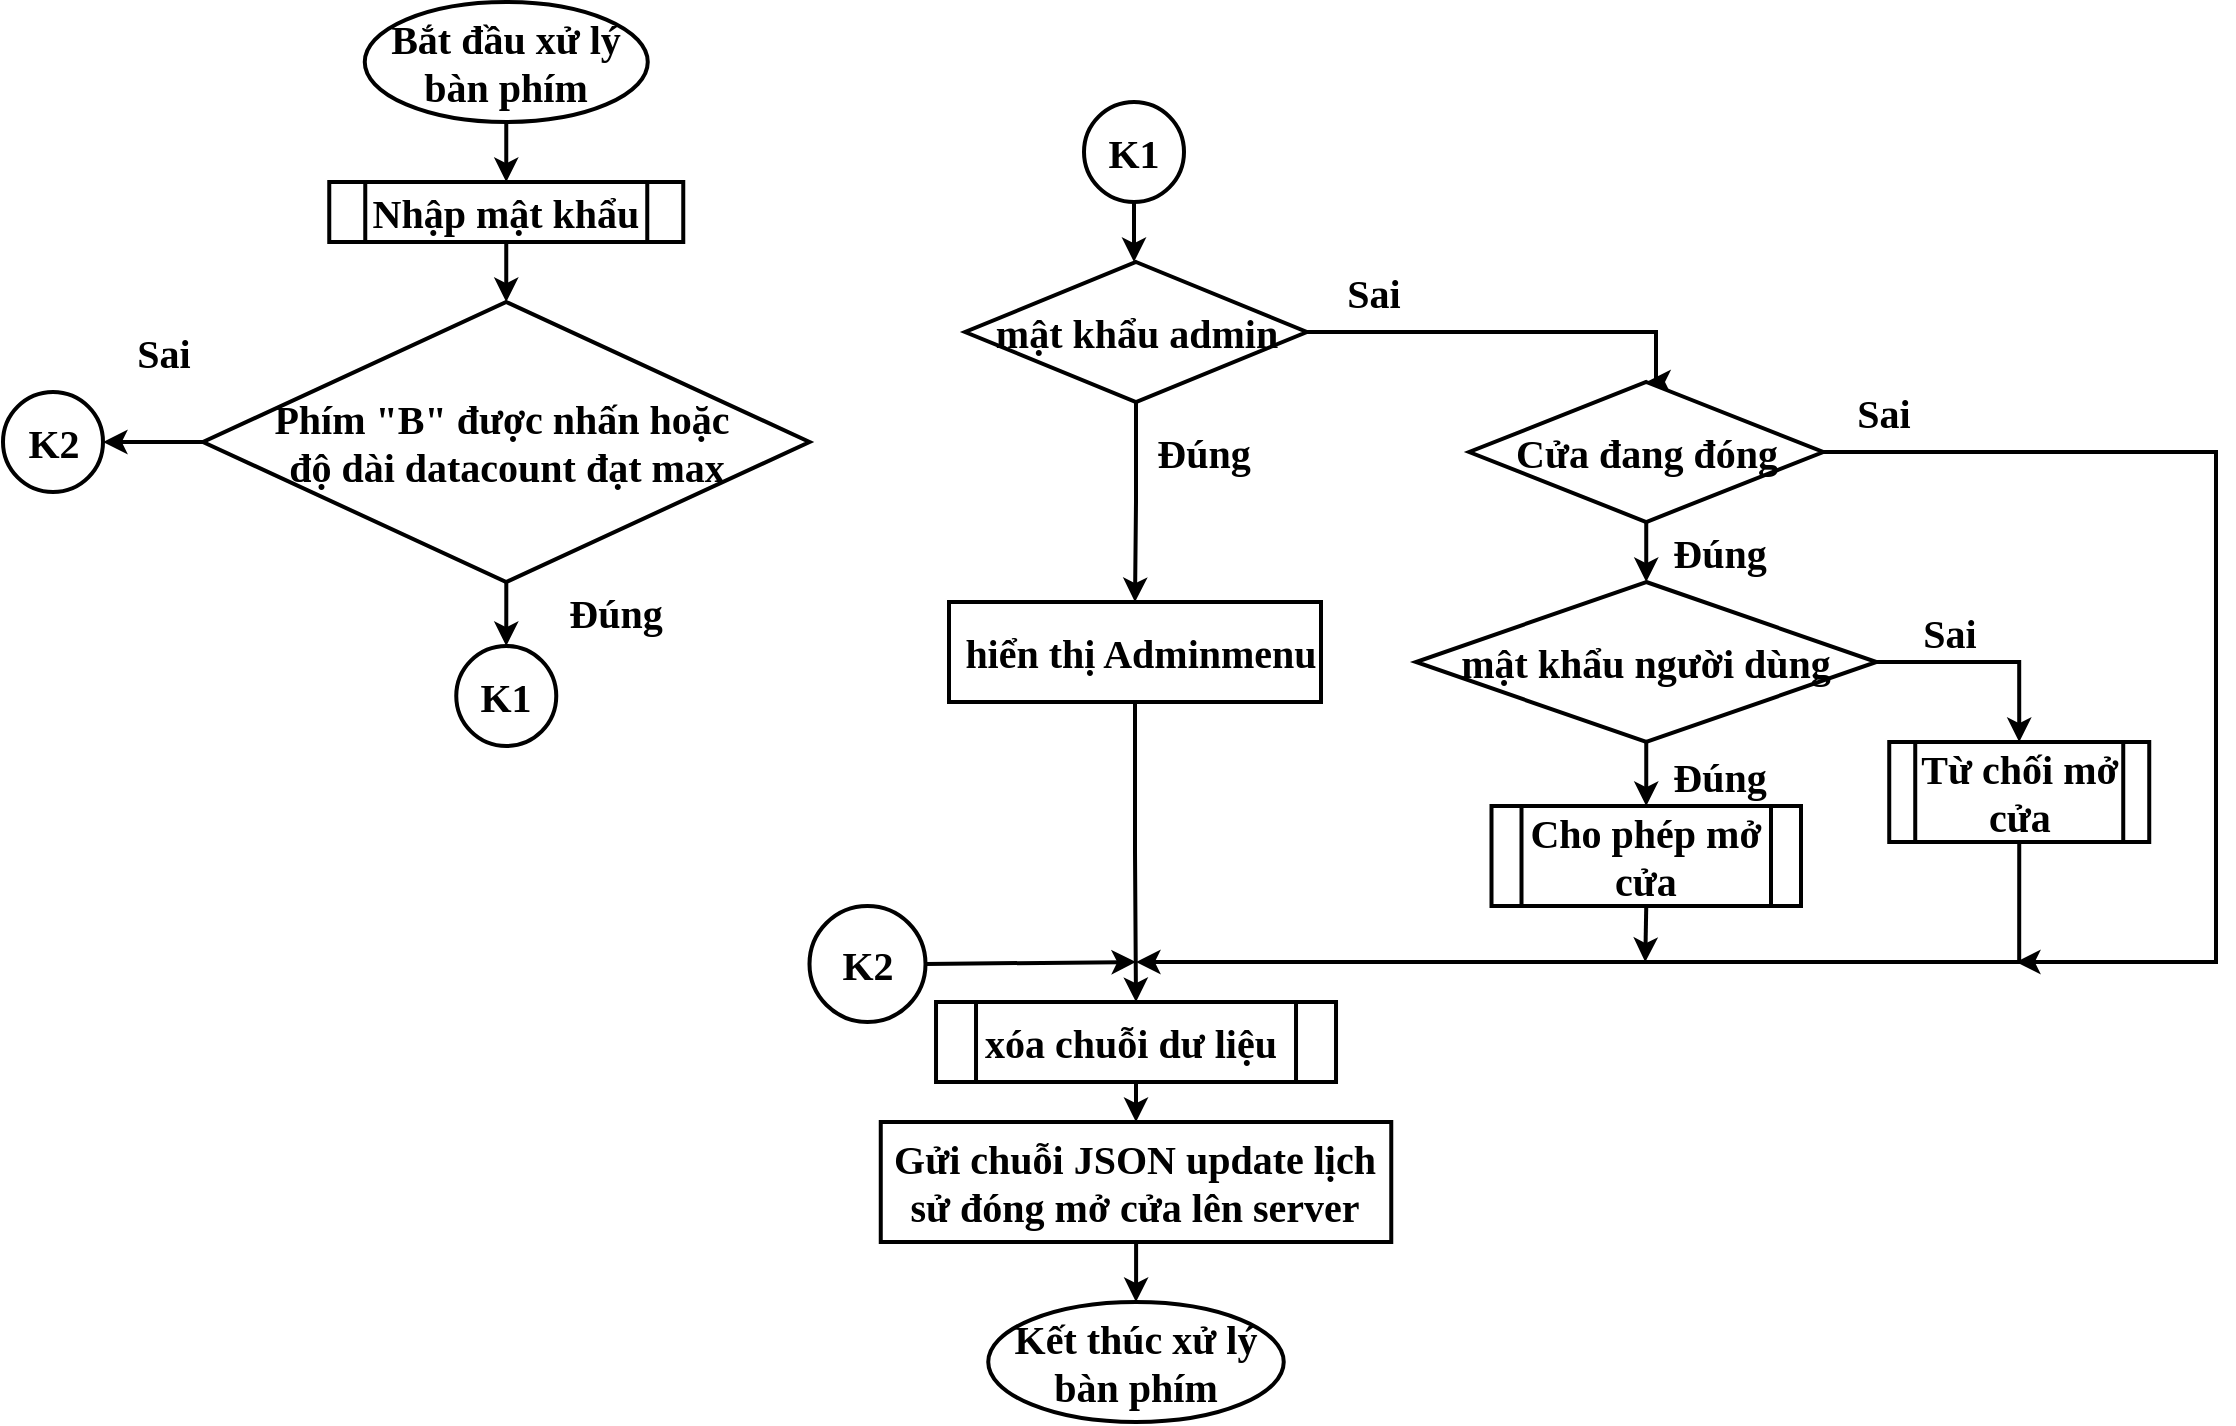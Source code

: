 <mxfile compressed="true" version="21.4.0" type="device" pages="8"><diagram name="handle_keypad" id="bFI6dQu6BhFaAi_kx37e"><mxGraphModel dx="3129" dy="1347" grid="1" gridSize="10" guides="1" tooltips="1" connect="1" arrows="1" fold="1" page="1" pageScale="1" pageWidth="827" pageHeight="1169" math="0" shadow="0"><root><mxCell id="0"/><mxCell id="1" parent="0"/><mxCell id="9uZKEhE4wHIB_9QNqvot-16" style="edgeStyle=orthogonalEdgeStyle;rounded=0;orthogonalLoop=1;jettySize=auto;html=1;exitX=1;exitY=0.5;exitDx=0;exitDy=0;entryX=0.5;entryY=0;entryDx=0;entryDy=0;strokeWidth=2;fontFamily=Times New Roman;fontSize=20;align=center;fontStyle=1" parent="1" source="9uZKEhE4wHIB_9QNqvot-4" target="9uZKEhE4wHIB_9QNqvot-9" edge="1"><mxGeometry relative="1" as="geometry"><mxPoint x="1098.25" y="410" as="sourcePoint"/><Array as="points"><mxPoint x="670" y="445"/><mxPoint x="670" y="470"/></Array></mxGeometry></mxCell><mxCell id="9uZKEhE4wHIB_9QNqvot-17" style="edgeStyle=orthogonalEdgeStyle;rounded=0;orthogonalLoop=1;jettySize=auto;html=1;exitX=0.5;exitY=1;exitDx=0;exitDy=0;entryX=0.5;entryY=0;entryDx=0;entryDy=0;strokeWidth=2;fontFamily=Times New Roman;fontSize=20;align=center;fontStyle=1" parent="1" source="9uZKEhE4wHIB_9QNqvot-4" target="9uZKEhE4wHIB_9QNqvot-7" edge="1"><mxGeometry relative="1" as="geometry"/></mxCell><mxCell id="9uZKEhE4wHIB_9QNqvot-4" value="mật khẩu admin" style="rhombus;whiteSpace=wrap;html=1;strokeWidth=2;fontFamily=Times New Roman;fontSize=20;align=center;fontStyle=1" parent="1" vertex="1"><mxGeometry x="324.56" y="410" width="170.88" height="70" as="geometry"/></mxCell><mxCell id="GC0DLIb6Pw-hTsVyjS7V-2" value="" style="edgeStyle=orthogonalEdgeStyle;rounded=0;orthogonalLoop=1;jettySize=auto;html=1;strokeWidth=2;fontFamily=Times New Roman;fontStyle=1;fontSize=20;" parent="1" source="9uZKEhE4wHIB_9QNqvot-6" target="GC0DLIb6Pw-hTsVyjS7V-1" edge="1"><mxGeometry relative="1" as="geometry"/></mxCell><mxCell id="9uZKEhE4wHIB_9QNqvot-6" value="xóa chuỗi dư liệu&amp;nbsp;" style="shape=process;whiteSpace=wrap;html=1;backgroundOutline=1;strokeWidth=2;fontFamily=Times New Roman;fontSize=20;align=center;fontStyle=1" parent="1" vertex="1"><mxGeometry x="310.01" y="780" width="200" height="40" as="geometry"/></mxCell><mxCell id="9uZKEhE4wHIB_9QNqvot-22" style="edgeStyle=orthogonalEdgeStyle;rounded=0;orthogonalLoop=1;jettySize=auto;html=1;exitX=0.5;exitY=1;exitDx=0;exitDy=0;strokeWidth=2;fontFamily=Times New Roman;fontSize=20;align=center;fontStyle=1" parent="1" source="9uZKEhE4wHIB_9QNqvot-7" target="9uZKEhE4wHIB_9QNqvot-6" edge="1"><mxGeometry relative="1" as="geometry"/></mxCell><mxCell id="9uZKEhE4wHIB_9QNqvot-7" value="&amp;nbsp;hiển thị Adminmenu" style="rounded=0;whiteSpace=wrap;html=1;strokeWidth=2;fontFamily=Times New Roman;fontSize=20;align=center;fontStyle=1" parent="1" vertex="1"><mxGeometry x="316.5" y="580" width="186" height="50" as="geometry"/></mxCell><mxCell id="9uZKEhE4wHIB_9QNqvot-19" style="edgeStyle=orthogonalEdgeStyle;rounded=0;orthogonalLoop=1;jettySize=auto;html=1;exitX=0.5;exitY=1;exitDx=0;exitDy=0;entryX=0.5;entryY=0;entryDx=0;entryDy=0;strokeWidth=2;fontFamily=Times New Roman;fontSize=20;align=center;fontStyle=1" parent="1" source="9uZKEhE4wHIB_9QNqvot-8" target="9uZKEhE4wHIB_9QNqvot-10" edge="1"><mxGeometry relative="1" as="geometry"/></mxCell><mxCell id="9uZKEhE4wHIB_9QNqvot-20" style="edgeStyle=orthogonalEdgeStyle;rounded=0;orthogonalLoop=1;jettySize=auto;html=1;exitX=1;exitY=0.5;exitDx=0;exitDy=0;entryX=0.5;entryY=0;entryDx=0;entryDy=0;strokeWidth=2;fontFamily=Times New Roman;fontSize=20;align=center;fontStyle=1" parent="1" source="9uZKEhE4wHIB_9QNqvot-8" target="9uZKEhE4wHIB_9QNqvot-12" edge="1"><mxGeometry relative="1" as="geometry"><mxPoint x="525" y="670" as="targetPoint"/><Array as="points"><mxPoint x="852" y="610"/></Array></mxGeometry></mxCell><mxCell id="9uZKEhE4wHIB_9QNqvot-8" value="mật khẩu người dùng" style="rhombus;whiteSpace=wrap;html=1;strokeWidth=2;fontFamily=Times New Roman;fontSize=20;align=center;fontStyle=1" parent="1" vertex="1"><mxGeometry x="550" y="570" width="230.25" height="80" as="geometry"/></mxCell><mxCell id="9uZKEhE4wHIB_9QNqvot-18" style="edgeStyle=orthogonalEdgeStyle;rounded=0;orthogonalLoop=1;jettySize=auto;html=1;exitX=0.5;exitY=1;exitDx=0;exitDy=0;entryX=0.5;entryY=0;entryDx=0;entryDy=0;strokeWidth=2;fontFamily=Times New Roman;fontSize=20;align=center;fontStyle=1" parent="1" source="9uZKEhE4wHIB_9QNqvot-9" target="9uZKEhE4wHIB_9QNqvot-8" edge="1"><mxGeometry relative="1" as="geometry"/></mxCell><mxCell id="9uZKEhE4wHIB_9QNqvot-29" style="edgeStyle=orthogonalEdgeStyle;rounded=0;orthogonalLoop=1;jettySize=auto;html=1;exitX=1;exitY=0.5;exitDx=0;exitDy=0;strokeWidth=2;fontFamily=Times New Roman;fontStyle=1;fontSize=20;" parent="1" source="9uZKEhE4wHIB_9QNqvot-9" edge="1"><mxGeometry relative="1" as="geometry"><mxPoint x="850" y="760" as="targetPoint"/><Array as="points"><mxPoint x="950" y="505"/><mxPoint x="950" y="760"/></Array></mxGeometry></mxCell><mxCell id="9uZKEhE4wHIB_9QNqvot-9" value="Cửa đang đóng" style="rhombus;whiteSpace=wrap;html=1;strokeWidth=2;fontFamily=Times New Roman;fontSize=20;align=center;fontStyle=1" parent="1" vertex="1"><mxGeometry x="576.62" y="470" width="177" height="70" as="geometry"/></mxCell><mxCell id="9uZKEhE4wHIB_9QNqvot-10" value="Cho phép mở cửa" style="shape=process;whiteSpace=wrap;html=1;backgroundOutline=1;strokeWidth=2;fontFamily=Times New Roman;fontSize=20;align=center;fontStyle=1" parent="1" vertex="1"><mxGeometry x="587.75" y="682" width="154.75" height="50" as="geometry"/></mxCell><mxCell id="9uZKEhE4wHIB_9QNqvot-25" style="edgeStyle=orthogonalEdgeStyle;rounded=0;orthogonalLoop=1;jettySize=auto;html=1;exitX=0.5;exitY=1;exitDx=0;exitDy=0;strokeWidth=2;fontFamily=Times New Roman;fontSize=20;align=center;fontStyle=1" parent="1" source="9uZKEhE4wHIB_9QNqvot-12" edge="1"><mxGeometry relative="1" as="geometry"><mxPoint x="410" y="760" as="targetPoint"/><Array as="points"><mxPoint x="852" y="760"/></Array></mxGeometry></mxCell><mxCell id="9uZKEhE4wHIB_9QNqvot-12" value="&lt;div style=&quot;font-size: 20px;&quot;&gt;Từ chối mở cửa&lt;/div&gt;" style="shape=process;whiteSpace=wrap;html=1;backgroundOutline=1;strokeWidth=2;fontFamily=Times New Roman;fontSize=20;align=center;fontStyle=1" parent="1" vertex="1"><mxGeometry x="786.62" y="650" width="130" height="50" as="geometry"/></mxCell><mxCell id="9uZKEhE4wHIB_9QNqvot-26" value="Kết thúc xử lý &lt;br style=&quot;font-size: 20px;&quot;&gt;bàn phím" style="ellipse;whiteSpace=wrap;html=1;strokeWidth=2;fontFamily=Times New Roman;fontSize=20;align=center;fontStyle=1" parent="1" vertex="1"><mxGeometry x="336.12" y="930" width="147.75" height="60" as="geometry"/></mxCell><mxCell id="nfSEw5xvIM6AK1LjV8Ej-2" value="Đúng" style="text;html=1;strokeColor=none;fillColor=none;align=center;verticalAlign=middle;whiteSpace=wrap;rounded=0;fontSize=20;fontFamily=Times New Roman;fontStyle=1;strokeWidth=2;" parent="1" vertex="1"><mxGeometry x="414" y="490" width="60" height="30" as="geometry"/></mxCell><mxCell id="nfSEw5xvIM6AK1LjV8Ej-3" value="Đúng" style="text;html=1;strokeColor=none;fillColor=none;align=center;verticalAlign=middle;whiteSpace=wrap;rounded=0;fontSize=20;fontFamily=Times New Roman;fontStyle=1;strokeWidth=2;" parent="1" vertex="1"><mxGeometry x="671.63" y="540" width="60" height="30" as="geometry"/></mxCell><mxCell id="nfSEw5xvIM6AK1LjV8Ej-4" value="Đúng" style="text;html=1;strokeColor=none;fillColor=none;align=center;verticalAlign=middle;whiteSpace=wrap;rounded=0;fontSize=20;fontFamily=Times New Roman;fontStyle=1;strokeWidth=2;" parent="1" vertex="1"><mxGeometry x="671.63" y="652" width="60" height="30" as="geometry"/></mxCell><mxCell id="gFnl3EthozDI7ROsx-6x-2" value="Sai" style="text;html=1;strokeColor=none;fillColor=none;align=center;verticalAlign=middle;whiteSpace=wrap;rounded=0;fontSize=20;fontFamily=Times New Roman;fontStyle=1;strokeWidth=2;" parent="1" vertex="1"><mxGeometry x="753.62" y="470" width="60" height="30" as="geometry"/></mxCell><mxCell id="gFnl3EthozDI7ROsx-6x-3" value="Sai" style="text;html=1;strokeColor=none;fillColor=none;align=center;verticalAlign=middle;whiteSpace=wrap;rounded=0;fontSize=20;fontFamily=Times New Roman;fontStyle=1;strokeWidth=2;" parent="1" vertex="1"><mxGeometry x="786.62" y="580" width="60" height="30" as="geometry"/></mxCell><mxCell id="GC0DLIb6Pw-hTsVyjS7V-3" value="" style="edgeStyle=orthogonalEdgeStyle;rounded=0;orthogonalLoop=1;jettySize=auto;html=1;strokeWidth=2;fontFamily=Times New Roman;fontStyle=1;fontSize=20;" parent="1" source="GC0DLIb6Pw-hTsVyjS7V-1" target="9uZKEhE4wHIB_9QNqvot-26" edge="1"><mxGeometry relative="1" as="geometry"/></mxCell><mxCell id="GC0DLIb6Pw-hTsVyjS7V-1" value="Gửi chuỗi JSON update lịch sử đóng mở cửa lên server" style="rounded=0;whiteSpace=wrap;html=1;strokeWidth=2;fontFamily=Times New Roman;fontSize=20;align=center;fontStyle=1" parent="1" vertex="1"><mxGeometry x="282.38" y="840" width="255.25" height="60" as="geometry"/></mxCell><mxCell id="GC0DLIb6Pw-hTsVyjS7V-7" style="edgeStyle=orthogonalEdgeStyle;rounded=0;orthogonalLoop=1;jettySize=auto;html=1;exitX=0.5;exitY=1;exitDx=0;exitDy=0;strokeWidth=2;fontFamily=Times New Roman;fontSize=20;align=center;fontStyle=1" parent="1" edge="1" source="9uZKEhE4wHIB_9QNqvot-10"><mxGeometry relative="1" as="geometry"><mxPoint x="665.62" y="740" as="sourcePoint"/><mxPoint x="664.63" y="760" as="targetPoint"/></mxGeometry></mxCell><mxCell id="jOqcu55v_rYtGs7lsvo7-1" value="Sai" style="text;html=1;strokeColor=none;fillColor=none;align=center;verticalAlign=middle;whiteSpace=wrap;rounded=0;fontSize=20;fontFamily=Times New Roman;fontStyle=1;strokeWidth=2;" vertex="1" parent="1"><mxGeometry x="498.5" y="410" width="60" height="30" as="geometry"/></mxCell><mxCell id="jOqcu55v_rYtGs7lsvo7-3" style="edgeStyle=orthogonalEdgeStyle;rounded=0;orthogonalLoop=1;jettySize=auto;html=1;exitX=0.5;exitY=1;exitDx=0;exitDy=0;entryX=0.5;entryY=0;entryDx=0;entryDy=0;strokeWidth=2;fontFamily=Times New Roman;fontSize=20;align=center;fontStyle=1" edge="1" parent="1" source="jOqcu55v_rYtGs7lsvo7-4" target="jOqcu55v_rYtGs7lsvo7-6"><mxGeometry relative="1" as="geometry"/></mxCell><mxCell id="jOqcu55v_rYtGs7lsvo7-4" value="Bắt đầu xử lý bàn phím" style="ellipse;whiteSpace=wrap;html=1;strokeWidth=2;fontFamily=Times New Roman;fontSize=20;align=center;fontStyle=1" vertex="1" parent="1"><mxGeometry x="24.38" y="280" width="141.5" height="60" as="geometry"/></mxCell><mxCell id="jOqcu55v_rYtGs7lsvo7-5" style="edgeStyle=orthogonalEdgeStyle;rounded=0;orthogonalLoop=1;jettySize=auto;html=1;exitX=0.5;exitY=1;exitDx=0;exitDy=0;entryX=0.5;entryY=0;entryDx=0;entryDy=0;strokeWidth=2;fontFamily=Times New Roman;fontSize=20;align=center;fontStyle=1" edge="1" parent="1" source="jOqcu55v_rYtGs7lsvo7-6" target="jOqcu55v_rYtGs7lsvo7-8"><mxGeometry relative="1" as="geometry"/></mxCell><mxCell id="jOqcu55v_rYtGs7lsvo7-6" value="Nhập mật khẩu" style="shape=process;whiteSpace=wrap;html=1;backgroundOutline=1;strokeWidth=2;fontFamily=Times New Roman;fontSize=20;align=center;fontStyle=1" vertex="1" parent="1"><mxGeometry x="6.63" y="370" width="177" height="30" as="geometry"/></mxCell><mxCell id="jOqcu55v_rYtGs7lsvo7-17" value="" style="edgeStyle=orthogonalEdgeStyle;rounded=0;orthogonalLoop=1;jettySize=auto;html=1;strokeWidth=2;fontFamily=Times New Roman;fontStyle=1;fontSize=20;" edge="1" parent="1" source="jOqcu55v_rYtGs7lsvo7-8" target="jOqcu55v_rYtGs7lsvo7-13"><mxGeometry relative="1" as="geometry"/></mxCell><mxCell id="jOqcu55v_rYtGs7lsvo7-20" value="" style="edgeStyle=orthogonalEdgeStyle;rounded=0;orthogonalLoop=1;jettySize=auto;html=1;strokeWidth=2;" edge="1" parent="1" source="jOqcu55v_rYtGs7lsvo7-8" target="jOqcu55v_rYtGs7lsvo7-11"><mxGeometry relative="1" as="geometry"><Array as="points"><mxPoint x="94.75" y="580"/><mxPoint x="94.75" y="580"/></Array></mxGeometry></mxCell><mxCell id="jOqcu55v_rYtGs7lsvo7-8" value="Phím &quot;B&quot; được nhấn hoặc&amp;nbsp;&lt;br style=&quot;font-size: 20px;&quot;&gt;độ dài datacount đạt max" style="rhombus;whiteSpace=wrap;html=1;strokeWidth=2;fontFamily=Times New Roman;fontSize=20;align=center;fontStyle=1" vertex="1" parent="1"><mxGeometry x="-56.5" y="430" width="303.25" height="140" as="geometry"/></mxCell><mxCell id="jOqcu55v_rYtGs7lsvo7-9" value="Đúng" style="text;html=1;strokeColor=none;fillColor=none;align=center;verticalAlign=middle;whiteSpace=wrap;rounded=0;fontSize=20;fontFamily=Times New Roman;fontStyle=1;strokeWidth=2;" vertex="1" parent="1"><mxGeometry x="120.13" y="570" width="60" height="30" as="geometry"/></mxCell><mxCell id="jOqcu55v_rYtGs7lsvo7-10" value="Sai" style="text;html=1;strokeColor=none;fillColor=none;align=center;verticalAlign=middle;whiteSpace=wrap;rounded=0;fontSize=20;fontFamily=Times New Roman;fontStyle=1;strokeWidth=2;" vertex="1" parent="1"><mxGeometry x="-106.5" y="440" width="60" height="30" as="geometry"/></mxCell><mxCell id="jOqcu55v_rYtGs7lsvo7-11" value="K1" style="ellipse;whiteSpace=wrap;html=1;aspect=fixed;strokeWidth=2;fontFamily=Times New Roman;fontStyle=1;fontSize=20;" vertex="1" parent="1"><mxGeometry x="70.13" y="602" width="50" height="50" as="geometry"/></mxCell><mxCell id="jOqcu55v_rYtGs7lsvo7-18" value="" style="edgeStyle=orthogonalEdgeStyle;rounded=0;orthogonalLoop=1;jettySize=auto;html=1;strokeWidth=2;fontFamily=Times New Roman;fontStyle=1;fontSize=20;" edge="1" parent="1" source="jOqcu55v_rYtGs7lsvo7-12"><mxGeometry relative="1" as="geometry"><mxPoint x="409" y="410" as="targetPoint"/></mxGeometry></mxCell><mxCell id="jOqcu55v_rYtGs7lsvo7-12" value="K1" style="ellipse;whiteSpace=wrap;html=1;aspect=fixed;strokeWidth=2;fontFamily=Times New Roman;fontStyle=1;fontSize=20;" vertex="1" parent="1"><mxGeometry x="384" y="330" width="50" height="50" as="geometry"/></mxCell><mxCell id="jOqcu55v_rYtGs7lsvo7-13" value="K2" style="ellipse;whiteSpace=wrap;html=1;aspect=fixed;strokeWidth=2;fontFamily=Times New Roman;fontStyle=1;fontSize=20;" vertex="1" parent="1"><mxGeometry x="-156.5" y="475" width="50" height="50" as="geometry"/></mxCell><mxCell id="jOqcu55v_rYtGs7lsvo7-15" value="K2" style="ellipse;whiteSpace=wrap;html=1;aspect=fixed;strokeWidth=2;fontFamily=Times New Roman;fontStyle=1;fontSize=20;" vertex="1" parent="1"><mxGeometry x="246.75" y="732" width="58" height="58" as="geometry"/></mxCell><mxCell id="jOqcu55v_rYtGs7lsvo7-19" value="" style="endArrow=classic;html=1;rounded=0;exitX=1;exitY=0.5;exitDx=0;exitDy=0;strokeWidth=2;fontFamily=Times New Roman;fontStyle=1;fontSize=20;" edge="1" parent="1" source="jOqcu55v_rYtGs7lsvo7-15"><mxGeometry width="50" height="50" relative="1" as="geometry"><mxPoint x="320" y="760" as="sourcePoint"/><mxPoint x="410" y="760" as="targetPoint"/></mxGeometry></mxCell></root></mxGraphModel></diagram><diagram id="8L6i91n-j29P3sQ8eMb0" name="input_pass_value"><mxGraphModel dx="1036" dy="606" grid="1" gridSize="10" guides="1" tooltips="1" connect="1" arrows="1" fold="1" page="1" pageScale="1" pageWidth="827" pageHeight="1169" math="0" shadow="0">&#xa;      <root>&#xa;        <mxCell id="0"/>&#xa;        <mxCell id="1" parent="0"/>&#xa;        <mxCell id="ZAre3rLKDiFlk5xMYdRN-15" style="edgeStyle=orthogonalEdgeStyle;rounded=0;orthogonalLoop=1;jettySize=auto;html=1;exitX=0.5;exitY=1;exitDx=0;exitDy=0;entryX=0.5;entryY=0;entryDx=0;entryDy=0;strokeWidth=2;" parent="1" source="n4nxCLe28GvtUS8lq44J-1" target="_w43xSoVfEujDEOyZYOJ-1" edge="1">&#xa;          <mxGeometry relative="1" as="geometry"/>&#xa;        </mxCell>&#xa;        <mxCell id="n4nxCLe28GvtUS8lq44J-1" value="Bắt đầu&amp;nbsp;&lt;br&gt;input_pass_value" style="ellipse;whiteSpace=wrap;html=1;strokeWidth=2;fontFamily=Times New Roman;fontSize=16;align=center;fontStyle=1" parent="1" vertex="1">&#xa;          <mxGeometry x="343" y="40" width="160" height="70" as="geometry"/>&#xa;        </mxCell>&#xa;        <mxCell id="ZAre3rLKDiFlk5xMYdRN-16" value="" style="edgeStyle=orthogonalEdgeStyle;rounded=0;orthogonalLoop=1;jettySize=auto;html=1;strokeWidth=2;" parent="1" source="_w43xSoVfEujDEOyZYOJ-1" target="ZAre3rLKDiFlk5xMYdRN-1" edge="1">&#xa;          <mxGeometry relative="1" as="geometry"/>&#xa;        </mxCell>&#xa;        <mxCell id="ZAre3rLKDiFlk5xMYdRN-24" style="edgeStyle=orthogonalEdgeStyle;rounded=0;orthogonalLoop=1;jettySize=auto;html=1;exitX=1;exitY=0.5;exitDx=0;exitDy=0;entryX=0.5;entryY=0;entryDx=0;entryDy=0;strokeWidth=2;" parent="1" target="ZAre3rLKDiFlk5xMYdRN-6" edge="1">&#xa;          <mxGeometry relative="1" as="geometry">&#xa;            <mxPoint x="545.5" y="235" as="sourcePoint"/>&#xa;          </mxGeometry>&#xa;        </mxCell>&#xa;        <mxCell id="_w43xSoVfEujDEOyZYOJ-1" value="Các kí tự từ 0 đến 9 &lt;br&gt;hoặc kí tự #, * được nhấn" style="rhombus;whiteSpace=wrap;html=1;strokeWidth=2;fontFamily=Times New Roman;fontSize=16;align=center;fontStyle=1" parent="1" vertex="1">&#xa;          <mxGeometry x="298" y="150" width="250" height="170" as="geometry"/>&#xa;        </mxCell>&#xa;        <mxCell id="ZAre3rLKDiFlk5xMYdRN-17" value="" style="edgeStyle=orthogonalEdgeStyle;rounded=0;orthogonalLoop=1;jettySize=auto;html=1;strokeWidth=2;" parent="1" source="ZAre3rLKDiFlk5xMYdRN-1" target="ZAre3rLKDiFlk5xMYdRN-2" edge="1">&#xa;          <mxGeometry relative="1" as="geometry"/>&#xa;        </mxCell>&#xa;        <mxCell id="ZAre3rLKDiFlk5xMYdRN-1" value="Mảng dữ liệu mật khẩu&amp;nbsp;&lt;br&gt;= kí tự được nhập vào" style="rounded=0;whiteSpace=wrap;html=1;strokeWidth=2;fontFamily=Times New Roman;fontSize=16;align=center;fontStyle=1" parent="1" vertex="1">&#xa;          <mxGeometry x="330" y="360" width="186" height="50" as="geometry"/>&#xa;        </mxCell>&#xa;        <mxCell id="ZAre3rLKDiFlk5xMYdRN-18" value="" style="edgeStyle=orthogonalEdgeStyle;rounded=0;orthogonalLoop=1;jettySize=auto;html=1;strokeWidth=2;" parent="1" source="ZAre3rLKDiFlk5xMYdRN-2" target="ZAre3rLKDiFlk5xMYdRN-3" edge="1">&#xa;          <mxGeometry relative="1" as="geometry"/>&#xa;        </mxCell>&#xa;        <mxCell id="ZAre3rLKDiFlk5xMYdRN-2" value="hiển thị kí tự lên LCD và&amp;nbsp;&lt;br&gt;ẩn kí tự" style="rounded=0;whiteSpace=wrap;html=1;strokeWidth=2;fontFamily=Times New Roman;fontSize=16;align=center;fontStyle=1" parent="1" vertex="1">&#xa;          <mxGeometry x="330" y="450" width="186" height="50" as="geometry"/>&#xa;        </mxCell>&#xa;        <mxCell id="ZAre3rLKDiFlk5xMYdRN-19" value="" style="edgeStyle=orthogonalEdgeStyle;rounded=0;orthogonalLoop=1;jettySize=auto;html=1;strokeWidth=2;" parent="1" source="ZAre3rLKDiFlk5xMYdRN-3" target="ZAre3rLKDiFlk5xMYdRN-4" edge="1">&#xa;          <mxGeometry relative="1" as="geometry"/>&#xa;        </mxCell>&#xa;        <mxCell id="ZAre3rLKDiFlk5xMYdRN-20" style="edgeStyle=orthogonalEdgeStyle;rounded=0;orthogonalLoop=1;jettySize=auto;html=1;exitX=0;exitY=0.5;exitDx=0;exitDy=0;entryX=0.5;entryY=0;entryDx=0;entryDy=0;strokeWidth=2;" parent="1" source="ZAre3rLKDiFlk5xMYdRN-3" target="ZAre3rLKDiFlk5xMYdRN-5" edge="1">&#xa;          <mxGeometry relative="1" as="geometry"/>&#xa;        </mxCell>&#xa;        <mxCell id="ZAre3rLKDiFlk5xMYdRN-3" value="Độ dài mật khẩu nhập vào&lt;br&gt;đạt giá trị max" style="rhombus;whiteSpace=wrap;html=1;strokeWidth=2;fontFamily=Times New Roman;fontSize=16;align=center;fontStyle=1" parent="1" vertex="1">&#xa;          <mxGeometry x="300.5" y="550" width="245" height="100" as="geometry"/>&#xa;        </mxCell>&#xa;        <mxCell id="ZAre3rLKDiFlk5xMYdRN-21" style="edgeStyle=orthogonalEdgeStyle;rounded=0;orthogonalLoop=1;jettySize=auto;html=1;exitX=0.5;exitY=1;exitDx=0;exitDy=0;entryX=0.5;entryY=0;entryDx=0;entryDy=0;strokeWidth=2;" parent="1" source="ZAre3rLKDiFlk5xMYdRN-4" target="ZAre3rLKDiFlk5xMYdRN-14" edge="1">&#xa;          <mxGeometry relative="1" as="geometry"/>&#xa;        </mxCell>&#xa;        <mxCell id="ZAre3rLKDiFlk5xMYdRN-4" value="Tăng độ dài mật khẩu nhập vào thêm 1" style="rounded=0;whiteSpace=wrap;html=1;strokeWidth=2;fontFamily=Times New Roman;fontSize=16;align=center;fontStyle=1" parent="1" vertex="1">&#xa;          <mxGeometry x="326" y="690" width="194" height="50" as="geometry"/>&#xa;        </mxCell>&#xa;        <mxCell id="ZAre3rLKDiFlk5xMYdRN-22" style="edgeStyle=orthogonalEdgeStyle;rounded=0;orthogonalLoop=1;jettySize=auto;html=1;exitX=0.5;exitY=1;exitDx=0;exitDy=0;strokeWidth=2;" parent="1" source="ZAre3rLKDiFlk5xMYdRN-5" edge="1">&#xa;          <mxGeometry relative="1" as="geometry">&#xa;            <mxPoint x="420" y="780" as="targetPoint"/>&#xa;            <Array as="points">&#xa;              <mxPoint x="163" y="780"/>&#xa;            </Array>&#xa;          </mxGeometry>&#xa;        </mxCell>&#xa;        <mxCell id="ZAre3rLKDiFlk5xMYdRN-5" value="Giữ nguyên độ dài mật khẩu nhập vào" style="rounded=0;whiteSpace=wrap;html=1;strokeWidth=2;fontFamily=Times New Roman;fontSize=16;align=center;fontStyle=1" parent="1" vertex="1">&#xa;          <mxGeometry x="70" y="690" width="186" height="50" as="geometry"/>&#xa;        </mxCell>&#xa;        <mxCell id="ZAre3rLKDiFlk5xMYdRN-25" style="edgeStyle=orthogonalEdgeStyle;rounded=0;orthogonalLoop=1;jettySize=auto;html=1;exitX=0.5;exitY=1;exitDx=0;exitDy=0;entryX=0.5;entryY=0;entryDx=0;entryDy=0;strokeWidth=2;" parent="1" source="ZAre3rLKDiFlk5xMYdRN-6" target="ZAre3rLKDiFlk5xMYdRN-9" edge="1">&#xa;          <mxGeometry relative="1" as="geometry"/>&#xa;        </mxCell>&#xa;        <mxCell id="ZAre3rLKDiFlk5xMYdRN-32" style="edgeStyle=orthogonalEdgeStyle;rounded=0;orthogonalLoop=1;jettySize=auto;html=1;exitX=0;exitY=0.5;exitDx=0;exitDy=0;strokeWidth=2;" parent="1" source="ZAre3rLKDiFlk5xMYdRN-6" edge="1">&#xa;          <mxGeometry relative="1" as="geometry">&#xa;            <mxPoint x="577.5" y="780.8" as="targetPoint"/>&#xa;          </mxGeometry>&#xa;        </mxCell>&#xa;        <mxCell id="ZAre3rLKDiFlk5xMYdRN-6" value="Nếu phím &quot;A&quot; được nhấn" style="rhombus;whiteSpace=wrap;html=1;strokeWidth=2;fontFamily=Times New Roman;fontSize=16;align=center;fontStyle=1" parent="1" vertex="1">&#xa;          <mxGeometry x="657.5" y="290" width="205" height="80" as="geometry"/>&#xa;        </mxCell>&#xa;        <mxCell id="ZAre3rLKDiFlk5xMYdRN-26" style="edgeStyle=orthogonalEdgeStyle;rounded=0;orthogonalLoop=1;jettySize=auto;html=1;exitX=0.5;exitY=1;exitDx=0;exitDy=0;entryX=0.5;entryY=0;entryDx=0;entryDy=0;strokeWidth=2;" parent="1" source="ZAre3rLKDiFlk5xMYdRN-9" target="ZAre3rLKDiFlk5xMYdRN-10" edge="1">&#xa;          <mxGeometry relative="1" as="geometry"/>&#xa;        </mxCell>&#xa;        <mxCell id="ZAre3rLKDiFlk5xMYdRN-30" style="edgeStyle=orthogonalEdgeStyle;rounded=0;orthogonalLoop=1;jettySize=auto;html=1;exitX=1;exitY=0.5;exitDx=0;exitDy=0;strokeWidth=2;" parent="1" source="ZAre3rLKDiFlk5xMYdRN-9" edge="1">&#xa;          <mxGeometry relative="1" as="geometry">&#xa;            <mxPoint x="987.5" y="530" as="targetPoint"/>&#xa;          </mxGeometry>&#xa;        </mxCell>&#xa;        <mxCell id="ZAre3rLKDiFlk5xMYdRN-9" value="Độ dài mật khẩu nhập vào&lt;br&gt;bằng 0" style="rhombus;whiteSpace=wrap;html=1;strokeWidth=2;fontFamily=Times New Roman;fontSize=16;align=center;fontStyle=1" parent="1" vertex="1">&#xa;          <mxGeometry x="637.5" y="400" width="245" height="100" as="geometry"/>&#xa;        </mxCell>&#xa;        <mxCell id="ZAre3rLKDiFlk5xMYdRN-28" style="edgeStyle=orthogonalEdgeStyle;rounded=0;orthogonalLoop=1;jettySize=auto;html=1;exitX=0.5;exitY=1;exitDx=0;exitDy=0;entryX=0.5;entryY=0;entryDx=0;entryDy=0;strokeWidth=2;" parent="1" source="ZAre3rLKDiFlk5xMYdRN-10" target="ZAre3rLKDiFlk5xMYdRN-12" edge="1">&#xa;          <mxGeometry relative="1" as="geometry"/>&#xa;        </mxCell>&#xa;        <mxCell id="ZAre3rLKDiFlk5xMYdRN-10" value="Độ dài mật khẩu nhập vào&lt;br&gt;trừ đi 1" style="rounded=0;whiteSpace=wrap;html=1;strokeWidth=2;fontFamily=Times New Roman;fontSize=16;align=center;fontStyle=1" parent="1" vertex="1">&#xa;          <mxGeometry x="667" y="535" width="186" height="50" as="geometry"/>&#xa;        </mxCell>&#xa;        <mxCell id="ZAre3rLKDiFlk5xMYdRN-31" style="edgeStyle=orthogonalEdgeStyle;rounded=0;orthogonalLoop=1;jettySize=auto;html=1;exitX=0.5;exitY=1;exitDx=0;exitDy=0;strokeWidth=2;" parent="1" source="ZAre3rLKDiFlk5xMYdRN-11" edge="1">&#xa;          <mxGeometry relative="1" as="geometry">&#xa;            <mxPoint x="757.5" y="781.6" as="targetPoint"/>&#xa;            <Array as="points">&#xa;              <mxPoint x="987.5" y="585"/>&#xa;              <mxPoint x="987.5" y="782"/>&#xa;            </Array>&#xa;          </mxGeometry>&#xa;        </mxCell>&#xa;        <mxCell id="ZAre3rLKDiFlk5xMYdRN-11" value="Giữ nguyên độ dài mật khẩu nhập vào" style="rounded=0;whiteSpace=wrap;html=1;strokeWidth=2;fontFamily=Times New Roman;fontSize=16;align=center;fontStyle=1" parent="1" vertex="1">&#xa;          <mxGeometry x="897.5" y="535" width="186" height="50" as="geometry"/>&#xa;        </mxCell>&#xa;        <mxCell id="ZAre3rLKDiFlk5xMYdRN-29" style="edgeStyle=orthogonalEdgeStyle;rounded=0;orthogonalLoop=1;jettySize=auto;html=1;exitX=0.5;exitY=1;exitDx=0;exitDy=0;entryX=0.5;entryY=0;entryDx=0;entryDy=0;strokeWidth=2;" parent="1" source="ZAre3rLKDiFlk5xMYdRN-12" target="ZAre3rLKDiFlk5xMYdRN-13" edge="1">&#xa;          <mxGeometry relative="1" as="geometry"/>&#xa;        </mxCell>&#xa;        <mxCell id="ZAre3rLKDiFlk5xMYdRN-12" value="Xóa kí tự mật khẩu vừa nhập" style="rounded=0;whiteSpace=wrap;html=1;strokeWidth=2;fontFamily=Times New Roman;fontSize=16;align=center;fontStyle=1" parent="1" vertex="1">&#xa;          <mxGeometry x="667" y="610" width="186" height="50" as="geometry"/>&#xa;        </mxCell>&#xa;        <mxCell id="ZAre3rLKDiFlk5xMYdRN-23" style="edgeStyle=orthogonalEdgeStyle;rounded=0;orthogonalLoop=1;jettySize=auto;html=1;exitX=0.5;exitY=1;exitDx=0;exitDy=0;strokeWidth=2;" parent="1" source="ZAre3rLKDiFlk5xMYdRN-13" edge="1">&#xa;          <mxGeometry relative="1" as="geometry">&#xa;            <mxPoint x="430" y="780" as="targetPoint"/>&#xa;            <Array as="points">&#xa;              <mxPoint x="763" y="780"/>&#xa;            </Array>&#xa;          </mxGeometry>&#xa;        </mxCell>&#xa;        <mxCell id="ZAre3rLKDiFlk5xMYdRN-13" value="hiển thị kí tự trống lên LCD&amp;nbsp;" style="rounded=0;whiteSpace=wrap;html=1;strokeWidth=2;fontFamily=Times New Roman;fontSize=16;align=center;fontStyle=1" parent="1" vertex="1">&#xa;          <mxGeometry x="667" y="700" width="186" height="50" as="geometry"/>&#xa;        </mxCell>&#xa;        <mxCell id="ZAre3rLKDiFlk5xMYdRN-14" value="Kết thúc&lt;br&gt;input_pass_value" style="ellipse;whiteSpace=wrap;html=1;strokeWidth=2;fontFamily=Times New Roman;fontSize=16;align=center;fontStyle=1" parent="1" vertex="1">&#xa;          <mxGeometry x="343" y="820" width="160" height="70" as="geometry"/>&#xa;        </mxCell>&#xa;        <mxCell id="ttPQIs2gM5F_fboalv7B-1" value="Đúng" style="text;html=1;strokeColor=none;fillColor=none;align=center;verticalAlign=middle;whiteSpace=wrap;rounded=0;fontSize=16;fontFamily=Times New Roman;fontStyle=1" parent="1" vertex="1">&#xa;          <mxGeometry x="430" y="320" width="60" height="30" as="geometry"/>&#xa;        </mxCell>&#xa;        <mxCell id="ttPQIs2gM5F_fboalv7B-2" value="Đúng" style="text;html=1;strokeColor=none;fillColor=none;align=center;verticalAlign=middle;whiteSpace=wrap;rounded=0;fontSize=16;fontFamily=Times New Roman;fontStyle=1" parent="1" vertex="1">&#xa;          <mxGeometry x="760" y="370" width="60" height="30" as="geometry"/>&#xa;        </mxCell>&#xa;        <mxCell id="ttPQIs2gM5F_fboalv7B-3" value="Đúng" style="text;html=1;strokeColor=none;fillColor=none;align=center;verticalAlign=middle;whiteSpace=wrap;rounded=0;fontSize=16;fontFamily=Times New Roman;fontStyle=1" parent="1" vertex="1">&#xa;          <mxGeometry x="880" y="410" width="60" height="30" as="geometry"/>&#xa;        </mxCell>&#xa;        <mxCell id="ttPQIs2gM5F_fboalv7B-4" value="Đúng" style="text;html=1;strokeColor=none;fillColor=none;align=center;verticalAlign=middle;whiteSpace=wrap;rounded=0;fontSize=16;fontFamily=Times New Roman;fontStyle=1" parent="1" vertex="1">&#xa;          <mxGeometry x="230" y="560" width="60" height="30" as="geometry"/>&#xa;        </mxCell>&#xa;        <mxCell id="wiOQ6losd-ywvcRxrdow-1" value="Sai" style="text;html=1;strokeColor=none;fillColor=none;align=center;verticalAlign=middle;whiteSpace=wrap;rounded=0;fontSize=16;fontFamily=Times New Roman;fontStyle=1" parent="1" vertex="1">&#xa;          <mxGeometry x="590" y="200" width="60" height="30" as="geometry"/>&#xa;        </mxCell>&#xa;        <mxCell id="wiOQ6losd-ywvcRxrdow-3" value="Sai" style="text;html=1;strokeColor=none;fillColor=none;align=center;verticalAlign=middle;whiteSpace=wrap;rounded=0;fontSize=16;fontFamily=Times New Roman;fontStyle=1" parent="1" vertex="1">&#xa;          <mxGeometry x="590" y="300" width="60" height="30" as="geometry"/>&#xa;        </mxCell>&#xa;        <mxCell id="wiOQ6losd-ywvcRxrdow-4" value="Sai" style="text;html=1;strokeColor=none;fillColor=none;align=center;verticalAlign=middle;whiteSpace=wrap;rounded=0;fontSize=16;fontFamily=Times New Roman;fontStyle=1" parent="1" vertex="1">&#xa;          <mxGeometry x="750" y="500" width="60" height="30" as="geometry"/>&#xa;        </mxCell>&#xa;        <mxCell id="wiOQ6losd-ywvcRxrdow-5" value="Sai" style="text;html=1;strokeColor=none;fillColor=none;align=center;verticalAlign=middle;whiteSpace=wrap;rounded=0;fontSize=16;fontFamily=Times New Roman;fontStyle=1" parent="1" vertex="1">&#xa;          <mxGeometry x="430" y="650" width="60" height="30" as="geometry"/>&#xa;        </mxCell>&#xa;      </root>&#xa;    </mxGraphModel></diagram><diagram id="GtjgHydj9mZtskLmB9tO" name="cleardata_return"><mxGraphModel dx="1290" dy="541" grid="1" gridSize="10" guides="1" tooltips="1" connect="1" arrows="1" fold="1" page="1" pageScale="1" pageWidth="827" pageHeight="1169" math="0" shadow="0">&#xa;      <root>&#xa;        <mxCell id="0"/>&#xa;        <mxCell id="1" parent="0"/>&#xa;        <mxCell id="nKw_ukIKJpN4zPhbhvHg-3" style="edgeStyle=orthogonalEdgeStyle;rounded=0;orthogonalLoop=1;jettySize=auto;html=1;exitX=0.5;exitY=1;exitDx=0;exitDy=0;entryX=0.5;entryY=0;entryDx=0;entryDy=0;strokeWidth=2;" parent="1" source="92CHpCFuhVnsmWsKwDI_-1" target="v51ruNXn-Dxe8VAyqS5p-1" edge="1">&#xa;          <mxGeometry relative="1" as="geometry"/>&#xa;        </mxCell>&#xa;        <mxCell id="92CHpCFuhVnsmWsKwDI_-1" value="Bắt đầu&amp;nbsp;&lt;br&gt;cleardata_return()" style="ellipse;whiteSpace=wrap;html=1;strokeWidth=2;fontFamily=Times New Roman;fontSize=16;align=center;fontStyle=1" parent="1" vertex="1">&#xa;          <mxGeometry x="343" y="30" width="160" height="70" as="geometry"/>&#xa;        </mxCell>&#xa;        <mxCell id="nKw_ukIKJpN4zPhbhvHg-5" style="edgeStyle=orthogonalEdgeStyle;rounded=0;orthogonalLoop=1;jettySize=auto;html=1;exitX=0.5;exitY=1;exitDx=0;exitDy=0;strokeWidth=2;" parent="1" source="Z76gL6kgRW8T6B6m3mGL-1" target="nKw_ukIKJpN4zPhbhvHg-1" edge="1">&#xa;          <mxGeometry relative="1" as="geometry"/>&#xa;        </mxCell>&#xa;        <mxCell id="nKw_ukIKJpN4zPhbhvHg-6" style="edgeStyle=orthogonalEdgeStyle;rounded=0;orthogonalLoop=1;jettySize=auto;html=1;exitX=0;exitY=0.5;exitDx=0;exitDy=0;entryX=0.5;entryY=0;entryDx=0;entryDy=0;strokeWidth=2;" parent="1" source="Z76gL6kgRW8T6B6m3mGL-1" target="nKw_ukIKJpN4zPhbhvHg-2" edge="1">&#xa;          <mxGeometry relative="1" as="geometry"/>&#xa;        </mxCell>&#xa;        <mxCell id="Z76gL6kgRW8T6B6m3mGL-1" value="Cửa đang đóng" style="rhombus;whiteSpace=wrap;html=1;strokeWidth=2;fontFamily=Times New Roman;fontSize=16;align=center;fontStyle=1" parent="1" vertex="1">&#xa;          <mxGeometry x="300.5" y="290" width="245" height="100" as="geometry"/>&#xa;        </mxCell>&#xa;        <mxCell id="cii_bFf8cyWoHgn_qMa9-3" style="edgeStyle=orthogonalEdgeStyle;rounded=0;orthogonalLoop=1;jettySize=auto;html=1;exitX=0.5;exitY=1;exitDx=0;exitDy=0;entryX=0.5;entryY=0;entryDx=0;entryDy=0;strokeWidth=2;" parent="1" source="v51ruNXn-Dxe8VAyqS5p-1" target="cii_bFf8cyWoHgn_qMa9-1" edge="1">&#xa;          <mxGeometry relative="1" as="geometry"/>&#xa;        </mxCell>&#xa;        <mxCell id="v51ruNXn-Dxe8VAyqS5p-1" value="Xóa chuỗi mật khẩu" style="rounded=0;whiteSpace=wrap;html=1;strokeWidth=2;fontFamily=Times New Roman;fontSize=16;align=center;fontStyle=1" parent="1" vertex="1">&#xa;          <mxGeometry x="330" y="130" width="186" height="50" as="geometry"/>&#xa;        </mxCell>&#xa;        <mxCell id="nKw_ukIKJpN4zPhbhvHg-8" style="edgeStyle=orthogonalEdgeStyle;rounded=0;orthogonalLoop=1;jettySize=auto;html=1;exitX=0.5;exitY=1;exitDx=0;exitDy=0;strokeWidth=2;" parent="1" source="nKw_ukIKJpN4zPhbhvHg-1" target="nKw_ukIKJpN4zPhbhvHg-7" edge="1">&#xa;          <mxGeometry relative="1" as="geometry"/>&#xa;        </mxCell>&#xa;        <mxCell id="nKw_ukIKJpN4zPhbhvHg-1" value="Hiển thị LCD &quot;CLOSE&quot;" style="rounded=0;whiteSpace=wrap;html=1;strokeWidth=2;fontFamily=Times New Roman;fontSize=16;align=center;fontStyle=1" parent="1" vertex="1">&#xa;          <mxGeometry x="330" y="440" width="186" height="50" as="geometry"/>&#xa;        </mxCell>&#xa;        <mxCell id="nKw_ukIKJpN4zPhbhvHg-9" style="edgeStyle=orthogonalEdgeStyle;rounded=0;orthogonalLoop=1;jettySize=auto;html=1;exitX=0.5;exitY=1;exitDx=0;exitDy=0;strokeWidth=2;" parent="1" source="nKw_ukIKJpN4zPhbhvHg-2" edge="1">&#xa;          <mxGeometry relative="1" as="geometry">&#xa;            <mxPoint x="420" y="520" as="targetPoint"/>&#xa;            <Array as="points">&#xa;              <mxPoint x="173" y="520"/>&#xa;            </Array>&#xa;          </mxGeometry>&#xa;        </mxCell>&#xa;        <mxCell id="nKw_ukIKJpN4zPhbhvHg-2" value="Hiển thị LCD &quot;OPEN&quot;" style="rounded=0;whiteSpace=wrap;html=1;strokeWidth=2;fontFamily=Times New Roman;fontSize=16;align=center;fontStyle=1" parent="1" vertex="1">&#xa;          <mxGeometry x="80" y="440" width="186" height="50" as="geometry"/>&#xa;        </mxCell>&#xa;        <mxCell id="nKw_ukIKJpN4zPhbhvHg-7" value="Kết thúc&amp;nbsp;&lt;br&gt;cleardata_return()" style="ellipse;whiteSpace=wrap;html=1;strokeWidth=2;fontFamily=Times New Roman;fontSize=16;align=center;fontStyle=1" parent="1" vertex="1">&#xa;          <mxGeometry x="343" y="545" width="160" height="70" as="geometry"/>&#xa;        </mxCell>&#xa;        <mxCell id="31LOH-fNNlq887eJjuaf-1" value="Đúng" style="text;html=1;strokeColor=none;fillColor=none;align=center;verticalAlign=middle;whiteSpace=wrap;rounded=0;fontSize=16;fontFamily=Times New Roman;fontStyle=1" parent="1" vertex="1">&#xa;          <mxGeometry x="430" y="400" width="60" height="30" as="geometry"/>&#xa;        </mxCell>&#xa;        <mxCell id="nfZvsuyf5Mw8hgw-J_-i-1" value="Sai" style="text;html=1;strokeColor=none;fillColor=none;align=center;verticalAlign=middle;whiteSpace=wrap;rounded=0;fontSize=16;fontFamily=Times New Roman;fontStyle=1" parent="1" vertex="1">&#xa;          <mxGeometry x="206" y="310" width="60" height="30" as="geometry"/>&#xa;        </mxCell>&#xa;        <mxCell id="cii_bFf8cyWoHgn_qMa9-2" style="edgeStyle=orthogonalEdgeStyle;rounded=0;orthogonalLoop=1;jettySize=auto;html=1;exitX=0.5;exitY=1;exitDx=0;exitDy=0;entryX=0.5;entryY=0;entryDx=0;entryDy=0;strokeWidth=2;" parent="1" source="cii_bFf8cyWoHgn_qMa9-1" target="Z76gL6kgRW8T6B6m3mGL-1" edge="1">&#xa;          <mxGeometry relative="1" as="geometry"/>&#xa;        </mxCell>&#xa;        <mxCell id="cii_bFf8cyWoHgn_qMa9-1" value="Hiển thị menu" style="rounded=0;whiteSpace=wrap;html=1;strokeWidth=2;fontFamily=Times New Roman;fontSize=16;align=center;fontStyle=1" parent="1" vertex="1">&#xa;          <mxGeometry x="330" y="210" width="186" height="50" as="geometry"/>&#xa;        </mxCell>&#xa;      </root>&#xa;    </mxGraphModel></diagram><diagram id="GjIv9AOeG-5VySyOf0SV" name="check_pass"><mxGraphModel dx="1290" dy="541" grid="1" gridSize="10" guides="1" tooltips="1" connect="1" arrows="1" fold="1" page="1" pageScale="1" pageWidth="827" pageHeight="1169" math="0" shadow="0">&#xa;      <root>&#xa;        <mxCell id="0"/>&#xa;        <mxCell id="1" parent="0"/>&#xa;        <mxCell id="0NFHmbYSFVhFFeqwrPiw-2" value="Bắt đầu&amp;nbsp;&lt;br&gt;check_pass" style="ellipse;whiteSpace=wrap;html=1;strokeWidth=2;fontFamily=Times New Roman;fontSize=16;align=center;fontStyle=1" parent="1" vertex="1">&#xa;          <mxGeometry x="343" y="140" width="160" height="70" as="geometry"/>&#xa;        </mxCell>&#xa;        <mxCell id="0NFHmbYSFVhFFeqwrPiw-3" style="edgeStyle=orthogonalEdgeStyle;rounded=0;orthogonalLoop=1;jettySize=auto;html=1;exitX=0.5;exitY=1;exitDx=0;exitDy=0;strokeWidth=2;" parent="1" source="0NFHmbYSFVhFFeqwrPiw-5" target="0NFHmbYSFVhFFeqwrPiw-9" edge="1">&#xa;          <mxGeometry relative="1" as="geometry"/>&#xa;        </mxCell>&#xa;        <mxCell id="0NFHmbYSFVhFFeqwrPiw-4" style="edgeStyle=orthogonalEdgeStyle;rounded=0;orthogonalLoop=1;jettySize=auto;html=1;exitX=0;exitY=0.5;exitDx=0;exitDy=0;entryX=0.5;entryY=0;entryDx=0;entryDy=0;strokeWidth=2;" parent="1" source="0NFHmbYSFVhFFeqwrPiw-5" target="0NFHmbYSFVhFFeqwrPiw-11" edge="1">&#xa;          <mxGeometry relative="1" as="geometry"/>&#xa;        </mxCell>&#xa;        <mxCell id="0NFHmbYSFVhFFeqwrPiw-5" value="Chuỗi pass có trong chuỗi input?" style="rhombus;whiteSpace=wrap;html=1;strokeWidth=2;fontFamily=Times New Roman;fontSize=16;align=center;fontStyle=1" parent="1" vertex="1">&#xa;          <mxGeometry x="268.25" y="240" width="309.5" height="130" as="geometry"/>&#xa;        </mxCell>&#xa;        <mxCell id="0NFHmbYSFVhFFeqwrPiw-6" style="edgeStyle=orthogonalEdgeStyle;rounded=0;orthogonalLoop=1;jettySize=auto;html=1;exitX=0.5;exitY=1;exitDx=0;exitDy=0;entryX=0.5;entryY=0;entryDx=0;entryDy=0;strokeWidth=2;" parent="1" target="0NFHmbYSFVhFFeqwrPiw-5" edge="1">&#xa;          <mxGeometry relative="1" as="geometry">&#xa;            <mxPoint x="423" y="210" as="sourcePoint"/>&#xa;          </mxGeometry>&#xa;        </mxCell>&#xa;        <mxCell id="0NFHmbYSFVhFFeqwrPiw-8" style="edgeStyle=orthogonalEdgeStyle;rounded=0;orthogonalLoop=1;jettySize=auto;html=1;exitX=0.5;exitY=1;exitDx=0;exitDy=0;strokeWidth=2;" parent="1" source="0NFHmbYSFVhFFeqwrPiw-9" target="0NFHmbYSFVhFFeqwrPiw-12" edge="1">&#xa;          <mxGeometry relative="1" as="geometry"/>&#xa;        </mxCell>&#xa;        <mxCell id="0NFHmbYSFVhFFeqwrPiw-9" value="Trả về giá trị sai" style="rounded=0;whiteSpace=wrap;html=1;strokeWidth=2;fontFamily=Times New Roman;fontSize=16;align=center;fontStyle=1" parent="1" vertex="1">&#xa;          <mxGeometry x="330" y="410" width="186" height="50" as="geometry"/>&#xa;        </mxCell>&#xa;        <mxCell id="0NFHmbYSFVhFFeqwrPiw-10" style="edgeStyle=orthogonalEdgeStyle;rounded=0;orthogonalLoop=1;jettySize=auto;html=1;exitX=0.5;exitY=1;exitDx=0;exitDy=0;strokeWidth=2;" parent="1" source="0NFHmbYSFVhFFeqwrPiw-11" edge="1">&#xa;          <mxGeometry relative="1" as="geometry">&#xa;            <mxPoint x="420" y="490" as="targetPoint"/>&#xa;            <Array as="points">&#xa;              <mxPoint x="173" y="490"/>&#xa;            </Array>&#xa;          </mxGeometry>&#xa;        </mxCell>&#xa;        <mxCell id="0NFHmbYSFVhFFeqwrPiw-11" value="Trả về giá trị đúng" style="rounded=0;whiteSpace=wrap;html=1;strokeWidth=2;fontFamily=Times New Roman;fontSize=16;align=center;fontStyle=1" parent="1" vertex="1">&#xa;          <mxGeometry x="80" y="410" width="186" height="50" as="geometry"/>&#xa;        </mxCell>&#xa;        <mxCell id="0NFHmbYSFVhFFeqwrPiw-12" value="Kết thúc&amp;nbsp;&lt;br&gt;check_pass" style="ellipse;whiteSpace=wrap;html=1;strokeWidth=2;fontFamily=Times New Roman;fontSize=16;align=center;fontStyle=1" parent="1" vertex="1">&#xa;          <mxGeometry x="343" y="515" width="160" height="70" as="geometry"/>&#xa;        </mxCell>&#xa;        <mxCell id="ovzKdos365VtN_YAgLkV-1" value="Đúng" style="text;html=1;strokeColor=none;fillColor=none;align=center;verticalAlign=middle;whiteSpace=wrap;rounded=0;fontSize=16;fontFamily=Times New Roman;fontStyle=1" parent="1" vertex="1">&#xa;          <mxGeometry x="220" y="270" width="60" height="30" as="geometry"/>&#xa;        </mxCell>&#xa;        <mxCell id="EcBZ7GDCv0ACGfrgf9C7-1" value="Sai" style="text;html=1;strokeColor=none;fillColor=none;align=center;verticalAlign=middle;whiteSpace=wrap;rounded=0;fontSize=16;fontFamily=Times New Roman;fontStyle=1" parent="1" vertex="1">&#xa;          <mxGeometry x="354" y="370" width="60" height="30" as="geometry"/>&#xa;        </mxCell>&#xa;      </root>&#xa;    </mxGraphModel></diagram><diagram id="QlfRpL9XqeSrL1W0OsTZ" name="adpass_ch_key"><mxGraphModel dx="2117" dy="541" grid="1" gridSize="10" guides="1" tooltips="1" connect="1" arrows="1" fold="1" page="1" pageScale="1" pageWidth="827" pageHeight="1169" math="0" shadow="0">&#xa;      <root>&#xa;        <mxCell id="0"/>&#xa;        <mxCell id="1" parent="0"/>&#xa;        <mxCell id="WAJaAS6qaTRzPLKJSm_z-27" value="" style="edgeStyle=orthogonalEdgeStyle;rounded=0;orthogonalLoop=1;jettySize=auto;html=1;strokeWidth=2;fontSize=16;fontFamily=Times New Roman;fontStyle=1" parent="1" source="WAJaAS6qaTRzPLKJSm_z-7" target="WAJaAS6qaTRzPLKJSm_z-8" edge="1">&#xa;          <mxGeometry relative="1" as="geometry"/>&#xa;        </mxCell>&#xa;        <mxCell id="WAJaAS6qaTRzPLKJSm_z-38" style="edgeStyle=orthogonalEdgeStyle;rounded=0;orthogonalLoop=1;jettySize=auto;html=1;exitX=1;exitY=0.5;exitDx=0;exitDy=0;entryX=0.5;entryY=0;entryDx=0;entryDy=0;strokeWidth=2;fontSize=16;fontFamily=Times New Roman;fontStyle=1" parent="1" source="WAJaAS6qaTRzPLKJSm_z-7" target="WAJaAS6qaTRzPLKJSm_z-18" edge="1">&#xa;          <mxGeometry relative="1" as="geometry"/>&#xa;        </mxCell>&#xa;        <mxCell id="WAJaAS6qaTRzPLKJSm_z-7" value="Phím &quot;B&quot; được nhấn&lt;br&gt;hoặc độ dài mật khẩu nhập&lt;br&gt;đạt max" style="rhombus;whiteSpace=wrap;html=1;strokeWidth=2;fontSize=16;fontFamily=Times New Roman;fontStyle=1" parent="1" vertex="1">&#xa;          <mxGeometry x="292.5" y="445" width="215" height="140" as="geometry"/>&#xa;        </mxCell>&#xa;        <mxCell id="WAJaAS6qaTRzPLKJSm_z-28" value="" style="edgeStyle=orthogonalEdgeStyle;rounded=0;orthogonalLoop=1;jettySize=auto;html=1;strokeWidth=2;fontSize=16;fontFamily=Times New Roman;fontStyle=1" parent="1" source="WAJaAS6qaTRzPLKJSm_z-8" target="WAJaAS6qaTRzPLKJSm_z-10" edge="1">&#xa;          <mxGeometry relative="1" as="geometry"/>&#xa;        </mxCell>&#xa;        <mxCell id="WAJaAS6qaTRzPLKJSm_z-37" style="edgeStyle=orthogonalEdgeStyle;rounded=0;orthogonalLoop=1;jettySize=auto;html=1;exitX=0;exitY=0.5;exitDx=0;exitDy=0;entryX=0.5;entryY=0;entryDx=0;entryDy=0;strokeWidth=2;fontSize=16;fontFamily=Times New Roman;fontStyle=1" parent="1" source="WAJaAS6qaTRzPLKJSm_z-8" target="WAJaAS6qaTRzPLKJSm_z-17" edge="1">&#xa;          <mxGeometry relative="1" as="geometry"/>&#xa;        </mxCell>&#xa;        <mxCell id="WAJaAS6qaTRzPLKJSm_z-8" value="Kiểm tra mật khẩu:&lt;br&gt;mật khẩu admin cũ được nhập" style="rhombus;whiteSpace=wrap;html=1;strokeWidth=2;fontSize=16;fontFamily=Times New Roman;fontStyle=1" parent="1" vertex="1">&#xa;          <mxGeometry x="263.75" y="640" width="272.5" height="120" as="geometry"/>&#xa;        </mxCell>&#xa;        <mxCell id="WAJaAS6qaTRzPLKJSm_z-29" value="" style="edgeStyle=orthogonalEdgeStyle;rounded=0;orthogonalLoop=1;jettySize=auto;html=1;strokeWidth=2;fontSize=16;fontFamily=Times New Roman;fontStyle=1" parent="1" source="WAJaAS6qaTRzPLKJSm_z-10" target="WAJaAS6qaTRzPLKJSm_z-11" edge="1">&#xa;          <mxGeometry relative="1" as="geometry"/>&#xa;        </mxCell>&#xa;        <mxCell id="WAJaAS6qaTRzPLKJSm_z-10" value="Hiển thị menu nhập mật khẩu mới" style="rounded=0;whiteSpace=wrap;html=1;strokeWidth=2;fontSize=16;fontFamily=Times New Roman;fontStyle=1" parent="1" vertex="1">&#xa;          <mxGeometry x="298.75" y="790" width="202.5" height="40" as="geometry"/>&#xa;        </mxCell>&#xa;        <mxCell id="WAJaAS6qaTRzPLKJSm_z-30" value="" style="edgeStyle=orthogonalEdgeStyle;rounded=0;orthogonalLoop=1;jettySize=auto;html=1;strokeWidth=2;fontSize=16;fontFamily=Times New Roman;fontStyle=1" parent="1" source="WAJaAS6qaTRzPLKJSm_z-11" target="WAJaAS6qaTRzPLKJSm_z-12" edge="1">&#xa;          <mxGeometry relative="1" as="geometry"/>&#xa;        </mxCell>&#xa;        <mxCell id="WAJaAS6qaTRzPLKJSm_z-11" value="Xóa chuỗi mật khẩu vừa nhập" style="rounded=0;whiteSpace=wrap;html=1;strokeWidth=2;fontSize=16;fontFamily=Times New Roman;fontStyle=1" parent="1" vertex="1">&#xa;          <mxGeometry x="340" y="880" width="120" height="60" as="geometry"/>&#xa;        </mxCell>&#xa;        <mxCell id="WAJaAS6qaTRzPLKJSm_z-31" value="" style="edgeStyle=orthogonalEdgeStyle;rounded=0;orthogonalLoop=1;jettySize=auto;html=1;strokeWidth=2;fontSize=16;fontFamily=Times New Roman;fontStyle=1" parent="1" source="WAJaAS6qaTRzPLKJSm_z-12" target="WAJaAS6qaTRzPLKJSm_z-13" edge="1">&#xa;          <mxGeometry relative="1" as="geometry"/>&#xa;        </mxCell>&#xa;        <mxCell id="WAJaAS6qaTRzPLKJSm_z-12" value="Đọc bàn phím" style="shape=process;whiteSpace=wrap;html=1;backgroundOutline=1;strokeWidth=2;fontSize=16;fontFamily=Times New Roman;fontStyle=1" parent="1" vertex="1">&#xa;          <mxGeometry x="325" y="1000" width="150" height="40" as="geometry"/>&#xa;        </mxCell>&#xa;        <mxCell id="WAJaAS6qaTRzPLKJSm_z-32" value="" style="edgeStyle=orthogonalEdgeStyle;rounded=0;orthogonalLoop=1;jettySize=auto;html=1;strokeWidth=2;fontSize=16;fontFamily=Times New Roman;fontStyle=1" parent="1" source="WAJaAS6qaTRzPLKJSm_z-13" target="WAJaAS6qaTRzPLKJSm_z-14" edge="1">&#xa;          <mxGeometry relative="1" as="geometry"/>&#xa;        </mxCell>&#xa;        <mxCell id="WAJaAS6qaTRzPLKJSm_z-13" value="input_pass_value()" style="shape=process;whiteSpace=wrap;html=1;backgroundOutline=1;strokeWidth=2;fontSize=16;fontFamily=Times New Roman;fontStyle=1" parent="1" vertex="1">&#xa;          <mxGeometry x="310" y="1080" width="180" height="40" as="geometry"/>&#xa;        </mxCell>&#xa;        <mxCell id="WAJaAS6qaTRzPLKJSm_z-33" value="" style="edgeStyle=orthogonalEdgeStyle;rounded=0;orthogonalLoop=1;jettySize=auto;html=1;strokeWidth=2;fontSize=16;fontFamily=Times New Roman;fontStyle=1" parent="1" source="WAJaAS6qaTRzPLKJSm_z-14" target="WAJaAS6qaTRzPLKJSm_z-15" edge="1">&#xa;          <mxGeometry relative="1" as="geometry"/>&#xa;        </mxCell>&#xa;        <mxCell id="WAJaAS6qaTRzPLKJSm_z-41" style="edgeStyle=orthogonalEdgeStyle;rounded=0;orthogonalLoop=1;jettySize=auto;html=1;exitX=1;exitY=0.5;exitDx=0;exitDy=0;strokeWidth=2;fontSize=16;fontFamily=Times New Roman;fontStyle=1" parent="1" source="WAJaAS6qaTRzPLKJSm_z-14" edge="1">&#xa;          <mxGeometry relative="1" as="geometry">&#xa;            <mxPoint x="400" y="960" as="targetPoint"/>&#xa;            <Array as="points">&#xa;              <mxPoint x="540" y="1210"/>&#xa;              <mxPoint x="540" y="960"/>&#xa;            </Array>&#xa;          </mxGeometry>&#xa;        </mxCell>&#xa;        <mxCell id="WAJaAS6qaTRzPLKJSm_z-14" value="Độ dài mật khẩu &lt;br&gt;bằng 8" style="rhombus;whiteSpace=wrap;html=1;strokeWidth=2;fontSize=16;fontFamily=Times New Roman;fontStyle=1" parent="1" vertex="1">&#xa;          <mxGeometry x="305" y="1160" width="190" height="100" as="geometry"/>&#xa;        </mxCell>&#xa;        <mxCell id="WAJaAS6qaTRzPLKJSm_z-34" value="" style="edgeStyle=orthogonalEdgeStyle;rounded=0;orthogonalLoop=1;jettySize=auto;html=1;strokeWidth=2;fontSize=16;fontFamily=Times New Roman;fontStyle=1" parent="1" source="WAJaAS6qaTRzPLKJSm_z-15" target="WAJaAS6qaTRzPLKJSm_z-16" edge="1">&#xa;          <mxGeometry relative="1" as="geometry"/>&#xa;        </mxCell>&#xa;        <mxCell id="WAJaAS6qaTRzPLKJSm_z-15" value="Thay đổi mật khẩu admin" style="shape=process;whiteSpace=wrap;html=1;backgroundOutline=1;strokeWidth=2;fontSize=16;fontFamily=Times New Roman;fontStyle=1" parent="1" vertex="1">&#xa;          <mxGeometry x="255" y="1300" width="290" height="50" as="geometry"/>&#xa;        </mxCell>&#xa;        <mxCell id="WAJaAS6qaTRzPLKJSm_z-44" value="" style="edgeStyle=orthogonalEdgeStyle;rounded=0;orthogonalLoop=1;jettySize=auto;html=1;strokeWidth=2;fontSize=16;fontFamily=Times New Roman;fontStyle=1" parent="1" source="WAJaAS6qaTRzPLKJSm_z-16" edge="1">&#xa;          <mxGeometry relative="1" as="geometry">&#xa;            <mxPoint x="400" y="1510" as="targetPoint"/>&#xa;          </mxGeometry>&#xa;        </mxCell>&#xa;        <mxCell id="WAJaAS6qaTRzPLKJSm_z-16" value="Hiển thị lên LCD thay đổi mật khẩu thành công" style="rounded=0;whiteSpace=wrap;html=1;strokeWidth=2;fontSize=16;fontFamily=Times New Roman;fontStyle=1" parent="1" vertex="1">&#xa;          <mxGeometry x="295" y="1410" width="210" height="50" as="geometry"/>&#xa;        </mxCell>&#xa;        <mxCell id="WAJaAS6qaTRzPLKJSm_z-40" style="edgeStyle=orthogonalEdgeStyle;rounded=0;orthogonalLoop=1;jettySize=auto;html=1;exitX=0.5;exitY=1;exitDx=0;exitDy=0;strokeWidth=2;fontSize=16;fontFamily=Times New Roman;fontStyle=1" parent="1" source="WAJaAS6qaTRzPLKJSm_z-17" edge="1">&#xa;          <mxGeometry relative="1" as="geometry">&#xa;            <mxPoint x="400" y="1590" as="targetPoint"/>&#xa;            <Array as="points">&#xa;              <mxPoint x="120" y="1590"/>&#xa;            </Array>&#xa;          </mxGeometry>&#xa;        </mxCell>&#xa;        <mxCell id="WAJaAS6qaTRzPLKJSm_z-17" value="Hiển thị lên LCD thay đổi mật khẩu thất bại&amp;nbsp;" style="rounded=0;whiteSpace=wrap;html=1;strokeWidth=2;fontSize=16;fontFamily=Times New Roman;fontStyle=1" parent="1" vertex="1">&#xa;          <mxGeometry x="30" y="920" width="180" height="40" as="geometry"/>&#xa;        </mxCell>&#xa;        <mxCell id="WAJaAS6qaTRzPLKJSm_z-58" style="edgeStyle=orthogonalEdgeStyle;rounded=0;orthogonalLoop=1;jettySize=auto;html=1;exitX=1;exitY=0.5;exitDx=0;exitDy=0;strokeWidth=2;" parent="1" source="WAJaAS6qaTRzPLKJSm_z-18" edge="1">&#xa;          <mxGeometry relative="1" as="geometry">&#xa;            <mxPoint x="780" y="638" as="targetPoint"/>&#xa;          </mxGeometry>&#xa;        </mxCell>&#xa;        <mxCell id="VZtm3zLGSfbzshlzZZVI-5" style="edgeStyle=orthogonalEdgeStyle;rounded=0;orthogonalLoop=1;jettySize=auto;html=1;exitX=0.5;exitY=1;exitDx=0;exitDy=0;strokeWidth=2;" parent="1" source="WAJaAS6qaTRzPLKJSm_z-18" target="VZtm3zLGSfbzshlzZZVI-4" edge="1">&#xa;          <mxGeometry relative="1" as="geometry"/>&#xa;        </mxCell>&#xa;        <mxCell id="WAJaAS6qaTRzPLKJSm_z-18" value="Phím &quot;D&quot; được nhấn" style="rhombus;whiteSpace=wrap;html=1;strokeWidth=2;fontSize=16;fontFamily=Times New Roman;fontStyle=1" parent="1" vertex="1">&#xa;          <mxGeometry x="540" y="585" width="180" height="105" as="geometry"/>&#xa;        </mxCell>&#xa;        <mxCell id="WAJaAS6qaTRzPLKJSm_z-36" value="" style="edgeStyle=orthogonalEdgeStyle;rounded=0;orthogonalLoop=1;jettySize=auto;html=1;strokeWidth=2;fontSize=16;fontFamily=Times New Roman;fontStyle=1" parent="1" source="WAJaAS6qaTRzPLKJSm_z-19" target="WAJaAS6qaTRzPLKJSm_z-20" edge="1">&#xa;          <mxGeometry relative="1" as="geometry"/>&#xa;        </mxCell>&#xa;        <mxCell id="WAJaAS6qaTRzPLKJSm_z-19" value="Xóa chuỗi mật khẩu" style="rounded=0;whiteSpace=wrap;html=1;strokeWidth=2;fontSize=16;fontFamily=Times New Roman;fontStyle=1" parent="1" vertex="1">&#xa;          <mxGeometry x="340" y="1610" width="120" height="60" as="geometry"/>&#xa;        </mxCell>&#xa;        <mxCell id="WAJaAS6qaTRzPLKJSm_z-20" value="Kết thúc adpass_ch_key" style="ellipse;whiteSpace=wrap;html=1;strokeWidth=2;fontSize=16;fontFamily=Times New Roman;fontStyle=1" parent="1" vertex="1">&#xa;          <mxGeometry x="340" y="1700" width="120" height="80" as="geometry"/>&#xa;        </mxCell>&#xa;        <mxCell id="WAJaAS6qaTRzPLKJSm_z-43" value="" style="edgeStyle=orthogonalEdgeStyle;rounded=0;orthogonalLoop=1;jettySize=auto;html=1;strokeWidth=2;fontSize=16;fontFamily=Times New Roman;fontStyle=1" parent="1" target="WAJaAS6qaTRzPLKJSm_z-19" edge="1">&#xa;          <mxGeometry relative="1" as="geometry">&#xa;            <mxPoint x="400" y="1560" as="sourcePoint"/>&#xa;          </mxGeometry>&#xa;        </mxCell>&#xa;        <mxCell id="WAJaAS6qaTRzPLKJSm_z-45" value="ret_fr_fcntp = 1 là giá trị dùng để khi quay về xử lý nút nhấn được nhấn không thực hiện hiển thị menu (do cùng nút nhấn chuyển và vào con trỏ hàm là giống nhau)" style="text;html=1;strokeColor=none;fillColor=none;align=center;verticalAlign=middle;whiteSpace=wrap;rounded=0;strokeWidth=2;fontSize=16;fontFamily=Times New Roman;fontStyle=1" parent="1" vertex="1">&#xa;          <mxGeometry x="-320" y="1040" width="380" height="45" as="geometry"/>&#xa;        </mxCell>&#xa;        <mxCell id="WAJaAS6qaTRzPLKJSm_z-46" style="edgeStyle=orthogonalEdgeStyle;rounded=0;orthogonalLoop=1;jettySize=auto;html=1;exitX=0.5;exitY=1;exitDx=0;exitDy=0;entryX=0.5;entryY=0;entryDx=0;entryDy=0;strokeWidth=2;fontSize=16;fontFamily=Times New Roman;fontStyle=1" parent="1" source="WAJaAS6qaTRzPLKJSm_z-47" target="WAJaAS6qaTRzPLKJSm_z-49" edge="1">&#xa;          <mxGeometry relative="1" as="geometry"/>&#xa;        </mxCell>&#xa;        <mxCell id="WAJaAS6qaTRzPLKJSm_z-47" value="Bắt đầu&amp;nbsp;&lt;br style=&quot;font-size: 16px;&quot;&gt;adpass_ch_key" style="ellipse;whiteSpace=wrap;html=1;strokeWidth=2;fontSize=16;fontFamily=Times New Roman;fontStyle=1" parent="1" vertex="1">&#xa;          <mxGeometry x="-180" y="440" width="120" height="80" as="geometry"/>&#xa;        </mxCell>&#xa;        <mxCell id="WAJaAS6qaTRzPLKJSm_z-48" value="" style="edgeStyle=orthogonalEdgeStyle;rounded=0;orthogonalLoop=1;jettySize=auto;html=1;strokeWidth=2;fontSize=16;fontFamily=Times New Roman;fontStyle=1" parent="1" source="WAJaAS6qaTRzPLKJSm_z-49" target="WAJaAS6qaTRzPLKJSm_z-51" edge="1">&#xa;          <mxGeometry relative="1" as="geometry"/>&#xa;        </mxCell>&#xa;        <mxCell id="WAJaAS6qaTRzPLKJSm_z-49" value="Hiển thị menu nhập mật khẩu cũ." style="rounded=0;whiteSpace=wrap;html=1;strokeWidth=2;fontSize=16;fontFamily=Times New Roman;fontStyle=1" parent="1" vertex="1">&#xa;          <mxGeometry x="-225" y="560" width="210" height="50" as="geometry"/>&#xa;        </mxCell>&#xa;        <mxCell id="WAJaAS6qaTRzPLKJSm_z-50" value="" style="edgeStyle=orthogonalEdgeStyle;rounded=0;orthogonalLoop=1;jettySize=auto;html=1;strokeWidth=2;fontSize=16;fontFamily=Times New Roman;fontStyle=1" parent="1" source="WAJaAS6qaTRzPLKJSm_z-51" target="WAJaAS6qaTRzPLKJSm_z-53" edge="1">&#xa;          <mxGeometry relative="1" as="geometry"/>&#xa;        </mxCell>&#xa;        <mxCell id="WAJaAS6qaTRzPLKJSm_z-51" value="ret_fr_fcntp = 1" style="rounded=0;whiteSpace=wrap;html=1;strokeWidth=2;fontSize=16;fontFamily=Times New Roman;fontStyle=1" parent="1" vertex="1">&#xa;          <mxGeometry x="-180" y="640" width="120" height="60" as="geometry"/>&#xa;        </mxCell>&#xa;        <mxCell id="WAJaAS6qaTRzPLKJSm_z-52" value="" style="edgeStyle=orthogonalEdgeStyle;rounded=0;orthogonalLoop=1;jettySize=auto;html=1;strokeWidth=2;fontSize=16;fontFamily=Times New Roman;fontStyle=1" parent="1" source="WAJaAS6qaTRzPLKJSm_z-53" target="WAJaAS6qaTRzPLKJSm_z-54" edge="1">&#xa;          <mxGeometry relative="1" as="geometry"/>&#xa;        </mxCell>&#xa;        <mxCell id="WAJaAS6qaTRzPLKJSm_z-53" value="Đọc phím nhấn" style="shape=process;whiteSpace=wrap;html=1;backgroundOutline=1;strokeWidth=2;fontSize=16;fontFamily=Times New Roman;fontStyle=1" parent="1" vertex="1">&#xa;          <mxGeometry x="-195" y="740" width="150" height="40" as="geometry"/>&#xa;        </mxCell>&#xa;        <mxCell id="WAJaAS6qaTRzPLKJSm_z-57" value="" style="edgeStyle=orthogonalEdgeStyle;rounded=0;orthogonalLoop=1;jettySize=auto;html=1;strokeWidth=2;fontSize=16;fontFamily=Times New Roman;fontStyle=1" parent="1" source="WAJaAS6qaTRzPLKJSm_z-54" target="WAJaAS6qaTRzPLKJSm_z-55" edge="1">&#xa;          <mxGeometry relative="1" as="geometry"/>&#xa;        </mxCell>&#xa;        <mxCell id="WAJaAS6qaTRzPLKJSm_z-54" value="input_pass_value()" style="shape=process;whiteSpace=wrap;html=1;backgroundOutline=1;strokeWidth=2;fontSize=16;fontFamily=Times New Roman;fontStyle=1" parent="1" vertex="1">&#xa;          <mxGeometry x="-205" y="820" width="170" height="40" as="geometry"/>&#xa;        </mxCell>&#xa;        <mxCell id="WAJaAS6qaTRzPLKJSm_z-55" value="K5.1" style="ellipse;whiteSpace=wrap;html=1;aspect=fixed;strokeWidth=2;fontSize=16;fontFamily=Times New Roman;fontStyle=1" parent="1" vertex="1">&#xa;          <mxGeometry x="-140" y="910" width="40" height="40" as="geometry"/>&#xa;        </mxCell>&#xa;        <mxCell id="2OPrlXm9PQdUoA8MNWqk-1" value="" style="edgeStyle=orthogonalEdgeStyle;rounded=0;orthogonalLoop=1;jettySize=auto;html=1;" parent="1" source="WAJaAS6qaTRzPLKJSm_z-56" target="WAJaAS6qaTRzPLKJSm_z-7" edge="1">&#xa;          <mxGeometry relative="1" as="geometry"/>&#xa;        </mxCell>&#xa;        <mxCell id="WAJaAS6qaTRzPLKJSm_z-56" value="K5.1" style="ellipse;whiteSpace=wrap;html=1;aspect=fixed;strokeWidth=2;fontSize=16;fontFamily=Times New Roman;fontStyle=1" parent="1" vertex="1">&#xa;          <mxGeometry x="380" y="370" width="40" height="40" as="geometry"/>&#xa;        </mxCell>&#xa;        <mxCell id="WAJaAS6qaTRzPLKJSm_z-59" value="K5.2" style="ellipse;whiteSpace=wrap;html=1;aspect=fixed;strokeWidth=2;fontSize=16;fontFamily=Times New Roman;fontStyle=1" parent="1" vertex="1">&#xa;          <mxGeometry x="780" y="617.5" width="40" height="40" as="geometry"/>&#xa;        </mxCell>&#xa;        <mxCell id="WAJaAS6qaTRzPLKJSm_z-61" style="edgeStyle=orthogonalEdgeStyle;rounded=0;orthogonalLoop=1;jettySize=auto;html=1;exitX=1;exitY=0.5;exitDx=0;exitDy=0;strokeWidth=2;" parent="1" source="WAJaAS6qaTRzPLKJSm_z-60" edge="1">&#xa;          <mxGeometry relative="1" as="geometry">&#xa;            <mxPoint x="-120" y="710" as="targetPoint"/>&#xa;          </mxGeometry>&#xa;        </mxCell>&#xa;        <mxCell id="WAJaAS6qaTRzPLKJSm_z-60" value="K5.2" style="ellipse;whiteSpace=wrap;html=1;aspect=fixed;strokeWidth=2;fontSize=16;fontFamily=Times New Roman;fontStyle=1" parent="1" vertex="1">&#xa;          <mxGeometry x="-300" y="690" width="40" height="40" as="geometry"/>&#xa;        </mxCell>&#xa;        <mxCell id="kZjBLAI-UlFoG9uRcTPq-1" value="Sai" style="text;html=1;strokeColor=none;fillColor=none;align=center;verticalAlign=middle;whiteSpace=wrap;rounded=0;fontSize=16;fontFamily=Times New Roman;fontStyle=1" parent="1" vertex="1">&#xa;          <mxGeometry x="710" y="610" width="60" height="30" as="geometry"/>&#xa;        </mxCell>&#xa;        <mxCell id="kZjBLAI-UlFoG9uRcTPq-2" value="Sai" style="text;html=1;strokeColor=none;fillColor=none;align=center;verticalAlign=middle;whiteSpace=wrap;rounded=0;fontSize=16;fontFamily=Times New Roman;fontStyle=1" parent="1" vertex="1">&#xa;          <mxGeometry x="510" y="520" width="60" height="30" as="geometry"/>&#xa;        </mxCell>&#xa;        <mxCell id="kZjBLAI-UlFoG9uRcTPq-3" value="Sai" style="text;html=1;strokeColor=none;fillColor=none;align=center;verticalAlign=middle;whiteSpace=wrap;rounded=0;fontSize=16;fontFamily=Times New Roman;fontStyle=1" parent="1" vertex="1">&#xa;          <mxGeometry x="170" y="660" width="60" height="30" as="geometry"/>&#xa;        </mxCell>&#xa;        <mxCell id="kZjBLAI-UlFoG9uRcTPq-4" value="Sai" style="text;html=1;strokeColor=none;fillColor=none;align=center;verticalAlign=middle;whiteSpace=wrap;rounded=0;fontSize=16;fontFamily=Times New Roman;fontStyle=1" parent="1" vertex="1">&#xa;          <mxGeometry x="480" y="1180" width="60" height="30" as="geometry"/>&#xa;        </mxCell>&#xa;        <mxCell id="XKkwfcrAX9YXjW0rVLj_-1" value="Đúng" style="text;html=1;strokeColor=none;fillColor=none;align=center;verticalAlign=middle;whiteSpace=wrap;rounded=0;fontSize=16;fontFamily=Times New Roman;fontStyle=1" parent="1" vertex="1">&#xa;          <mxGeometry x="400" y="610" width="60" height="30" as="geometry"/>&#xa;        </mxCell>&#xa;        <mxCell id="XKkwfcrAX9YXjW0rVLj_-2" value="Đúng" style="text;html=1;strokeColor=none;fillColor=none;align=center;verticalAlign=middle;whiteSpace=wrap;rounded=0;fontSize=16;fontFamily=Times New Roman;fontStyle=1" parent="1" vertex="1">&#xa;          <mxGeometry x="630" y="710" width="60" height="30" as="geometry"/>&#xa;        </mxCell>&#xa;        <mxCell id="XKkwfcrAX9YXjW0rVLj_-3" value="Đúng" style="text;html=1;strokeColor=none;fillColor=none;align=center;verticalAlign=middle;whiteSpace=wrap;rounded=0;fontSize=16;fontFamily=Times New Roman;fontStyle=1" parent="1" vertex="1">&#xa;          <mxGeometry x="400" y="1260" width="60" height="30" as="geometry"/>&#xa;        </mxCell>&#xa;        <mxCell id="XKkwfcrAX9YXjW0rVLj_-4" value="Đúng" style="text;html=1;strokeColor=none;fillColor=none;align=center;verticalAlign=middle;whiteSpace=wrap;rounded=0;fontSize=16;fontFamily=Times New Roman;fontStyle=1" parent="1" vertex="1">&#xa;          <mxGeometry x="400" y="745" width="60" height="30" as="geometry"/>&#xa;        </mxCell>&#xa;        <mxCell id="VZtm3zLGSfbzshlzZZVI-1" value="break vòng lặp" style="rounded=0;whiteSpace=wrap;html=1;strokeWidth=2;fontSize=16;fontFamily=Times New Roman;fontStyle=1" parent="1" vertex="1">&#xa;          <mxGeometry x="295" y="1510" width="210" height="50" as="geometry"/>&#xa;        </mxCell>&#xa;        <mxCell id="VZtm3zLGSfbzshlzZZVI-7" style="edgeStyle=orthogonalEdgeStyle;rounded=0;orthogonalLoop=1;jettySize=auto;html=1;exitX=0.5;exitY=1;exitDx=0;exitDy=0;strokeWidth=2;" parent="1" source="VZtm3zLGSfbzshlzZZVI-4" edge="1">&#xa;          <mxGeometry relative="1" as="geometry">&#xa;            <mxPoint x="400" y="1590" as="targetPoint"/>&#xa;            <Array as="points">&#xa;              <mxPoint x="630" y="1590"/>&#xa;            </Array>&#xa;          </mxGeometry>&#xa;        </mxCell>&#xa;        <mxCell id="VZtm3zLGSfbzshlzZZVI-4" value="break vòng lặp" style="rounded=0;whiteSpace=wrap;html=1;strokeWidth=2;fontSize=16;fontFamily=Times New Roman;fontStyle=1" parent="1" vertex="1">&#xa;          <mxGeometry x="525" y="785" width="210" height="50" as="geometry"/>&#xa;        </mxCell>&#xa;      </root>&#xa;    </mxGraphModel></diagram><diagram id="IC_JlkOxun5Lv68KAwI1" name="pass_ch_key"><mxGraphModel dx="1621" dy="559" grid="1" gridSize="10" guides="1" tooltips="1" connect="1" arrows="1" fold="1" page="1" pageScale="1" pageWidth="827" pageHeight="1169" math="0" shadow="0">&#xa;      <root>&#xa;        <mxCell id="0"/>&#xa;        <mxCell id="1" parent="0"/>&#xa;        <mxCell id="U_CVTjId3aFLYRRy5q6I-1" value="" style="edgeStyle=orthogonalEdgeStyle;rounded=0;orthogonalLoop=1;jettySize=auto;html=1;strokeWidth=2;fontSize=16;fontFamily=Times New Roman;fontStyle=1" parent="1" target="U_CVTjId3aFLYRRy5q6I-4" edge="1">&#xa;          <mxGeometry relative="1" as="geometry">&#xa;            <mxPoint x="400" y="470" as="sourcePoint"/>&#xa;          </mxGeometry>&#xa;        </mxCell>&#xa;        <mxCell id="U_CVTjId3aFLYRRy5q6I-2" value="" style="edgeStyle=orthogonalEdgeStyle;rounded=0;orthogonalLoop=1;jettySize=auto;html=1;strokeWidth=2;fontSize=16;fontFamily=Times New Roman;fontStyle=1" parent="1" source="U_CVTjId3aFLYRRy5q6I-4" target="U_CVTjId3aFLYRRy5q6I-7" edge="1">&#xa;          <mxGeometry relative="1" as="geometry"/>&#xa;        </mxCell>&#xa;        <mxCell id="U_CVTjId3aFLYRRy5q6I-3" style="edgeStyle=orthogonalEdgeStyle;rounded=0;orthogonalLoop=1;jettySize=auto;html=1;exitX=1;exitY=0.5;exitDx=0;exitDy=0;entryX=0.5;entryY=0;entryDx=0;entryDy=0;strokeWidth=2;fontSize=16;fontFamily=Times New Roman;fontStyle=1" parent="1" source="U_CVTjId3aFLYRRy5q6I-4" target="U_CVTjId3aFLYRRy5q6I-27" edge="1">&#xa;          <mxGeometry relative="1" as="geometry"/>&#xa;        </mxCell>&#xa;        <mxCell id="U_CVTjId3aFLYRRy5q6I-4" value="Phím &quot;B&quot; được nhấn&lt;br&gt;hoặc độ dài mật khẩu nhập&lt;br&gt;vào đạt max" style="rhombus;whiteSpace=wrap;html=1;strokeWidth=2;fontSize=16;fontFamily=Times New Roman;fontStyle=1" parent="1" vertex="1">&#xa;          <mxGeometry x="267.5" y="490" width="265" height="120" as="geometry"/>&#xa;        </mxCell>&#xa;        <mxCell id="U_CVTjId3aFLYRRy5q6I-5" value="" style="edgeStyle=orthogonalEdgeStyle;rounded=0;orthogonalLoop=1;jettySize=auto;html=1;strokeWidth=2;fontSize=16;fontFamily=Times New Roman;fontStyle=1" parent="1" source="U_CVTjId3aFLYRRy5q6I-7" target="U_CVTjId3aFLYRRy5q6I-9" edge="1">&#xa;          <mxGeometry relative="1" as="geometry"/>&#xa;        </mxCell>&#xa;        <mxCell id="U_CVTjId3aFLYRRy5q6I-6" style="edgeStyle=orthogonalEdgeStyle;rounded=0;orthogonalLoop=1;jettySize=auto;html=1;exitX=0;exitY=0.5;exitDx=0;exitDy=0;entryX=0.5;entryY=0;entryDx=0;entryDy=0;strokeWidth=2;fontSize=16;fontFamily=Times New Roman;fontStyle=1" parent="1" source="U_CVTjId3aFLYRRy5q6I-7" target="U_CVTjId3aFLYRRy5q6I-24" edge="1">&#xa;          <mxGeometry relative="1" as="geometry"/>&#xa;        </mxCell>&#xa;        <mxCell id="U_CVTjId3aFLYRRy5q6I-7" value="Kiểm tra chuỗi mật khẩu nhập vào và mật khẩu người dùng" style="rhombus;whiteSpace=wrap;html=1;strokeWidth=2;fontSize=16;fontFamily=Times New Roman;fontStyle=1" parent="1" vertex="1">&#xa;          <mxGeometry x="278.75" y="640" width="242.5" height="110" as="geometry"/>&#xa;        </mxCell>&#xa;        <mxCell id="U_CVTjId3aFLYRRy5q6I-8" value="" style="edgeStyle=orthogonalEdgeStyle;rounded=0;orthogonalLoop=1;jettySize=auto;html=1;strokeWidth=2;fontSize=16;fontFamily=Times New Roman;fontStyle=1" parent="1" source="U_CVTjId3aFLYRRy5q6I-9" target="U_CVTjId3aFLYRRy5q6I-11" edge="1">&#xa;          <mxGeometry relative="1" as="geometry"/>&#xa;        </mxCell>&#xa;        <mxCell id="U_CVTjId3aFLYRRy5q6I-9" value="Hiển thị menu nhập mật khẩu mới" style="rounded=0;whiteSpace=wrap;html=1;strokeWidth=2;fontSize=16;fontFamily=Times New Roman;fontStyle=1" parent="1" vertex="1">&#xa;          <mxGeometry x="298.75" y="790" width="202.5" height="40" as="geometry"/>&#xa;        </mxCell>&#xa;        <mxCell id="U_CVTjId3aFLYRRy5q6I-10" value="" style="edgeStyle=orthogonalEdgeStyle;rounded=0;orthogonalLoop=1;jettySize=auto;html=1;strokeWidth=2;fontSize=16;fontFamily=Times New Roman;fontStyle=1" parent="1" source="U_CVTjId3aFLYRRy5q6I-11" target="U_CVTjId3aFLYRRy5q6I-13" edge="1">&#xa;          <mxGeometry relative="1" as="geometry"/>&#xa;        </mxCell>&#xa;        <mxCell id="U_CVTjId3aFLYRRy5q6I-11" value="Xóa chuỗi mật khẩu vừa nhập" style="rounded=0;whiteSpace=wrap;html=1;strokeWidth=2;fontSize=16;fontFamily=Times New Roman;fontStyle=1" parent="1" vertex="1">&#xa;          <mxGeometry x="340" y="880" width="120" height="60" as="geometry"/>&#xa;        </mxCell>&#xa;        <mxCell id="U_CVTjId3aFLYRRy5q6I-12" value="" style="edgeStyle=orthogonalEdgeStyle;rounded=0;orthogonalLoop=1;jettySize=auto;html=1;strokeWidth=2;fontSize=16;fontFamily=Times New Roman;fontStyle=1" parent="1" source="U_CVTjId3aFLYRRy5q6I-13" target="U_CVTjId3aFLYRRy5q6I-15" edge="1">&#xa;          <mxGeometry relative="1" as="geometry"/>&#xa;        </mxCell>&#xa;        <mxCell id="U_CVTjId3aFLYRRy5q6I-13" value="Đọc bàn phím" style="shape=process;whiteSpace=wrap;html=1;backgroundOutline=1;strokeWidth=2;fontSize=16;fontFamily=Times New Roman;fontStyle=1" parent="1" vertex="1">&#xa;          <mxGeometry x="325" y="1000" width="150" height="40" as="geometry"/>&#xa;        </mxCell>&#xa;        <mxCell id="U_CVTjId3aFLYRRy5q6I-14" value="" style="edgeStyle=orthogonalEdgeStyle;rounded=0;orthogonalLoop=1;jettySize=auto;html=1;strokeWidth=2;fontSize=16;fontFamily=Times New Roman;fontStyle=1" parent="1" source="U_CVTjId3aFLYRRy5q6I-15" target="U_CVTjId3aFLYRRy5q6I-18" edge="1">&#xa;          <mxGeometry relative="1" as="geometry"/>&#xa;        </mxCell>&#xa;        <mxCell id="U_CVTjId3aFLYRRy5q6I-15" value="input_pass_value()" style="shape=process;whiteSpace=wrap;html=1;backgroundOutline=1;strokeWidth=2;fontSize=16;fontFamily=Times New Roman;fontStyle=1" parent="1" vertex="1">&#xa;          <mxGeometry x="310" y="1080" width="180" height="40" as="geometry"/>&#xa;        </mxCell>&#xa;        <mxCell id="U_CVTjId3aFLYRRy5q6I-16" value="" style="edgeStyle=orthogonalEdgeStyle;rounded=0;orthogonalLoop=1;jettySize=auto;html=1;strokeWidth=2;fontSize=16;fontFamily=Times New Roman;fontStyle=1" parent="1" source="U_CVTjId3aFLYRRy5q6I-18" target="U_CVTjId3aFLYRRy5q6I-20" edge="1">&#xa;          <mxGeometry relative="1" as="geometry"/>&#xa;        </mxCell>&#xa;        <mxCell id="U_CVTjId3aFLYRRy5q6I-17" style="edgeStyle=orthogonalEdgeStyle;rounded=0;orthogonalLoop=1;jettySize=auto;html=1;exitX=1;exitY=0.5;exitDx=0;exitDy=0;strokeWidth=2;fontSize=16;fontFamily=Times New Roman;fontStyle=1" parent="1" source="U_CVTjId3aFLYRRy5q6I-18" edge="1">&#xa;          <mxGeometry relative="1" as="geometry">&#xa;            <mxPoint x="400" y="960" as="targetPoint"/>&#xa;            <Array as="points">&#xa;              <mxPoint x="580" y="1210"/>&#xa;              <mxPoint x="580" y="960"/>&#xa;            </Array>&#xa;          </mxGeometry>&#xa;        </mxCell>&#xa;        <mxCell id="U_CVTjId3aFLYRRy5q6I-18" value="Độ dài chuỗi kí tự nhập vào bằng độ dài mật khẩu người dùng" style="rhombus;whiteSpace=wrap;html=1;strokeWidth=2;fontSize=16;fontFamily=Times New Roman;fontStyle=1" parent="1" vertex="1">&#xa;          <mxGeometry x="278.75" y="1150" width="245" height="120" as="geometry"/>&#xa;        </mxCell>&#xa;        <mxCell id="U_CVTjId3aFLYRRy5q6I-19" value="" style="edgeStyle=orthogonalEdgeStyle;rounded=0;orthogonalLoop=1;jettySize=auto;html=1;strokeWidth=2;fontSize=16;fontFamily=Times New Roman;fontStyle=1" parent="1" source="U_CVTjId3aFLYRRy5q6I-20" target="U_CVTjId3aFLYRRy5q6I-22" edge="1">&#xa;          <mxGeometry relative="1" as="geometry"/>&#xa;        </mxCell>&#xa;        <mxCell id="U_CVTjId3aFLYRRy5q6I-20" value="Thay thế mật khẩu người dùng bằng chuỗi mật khẩu vừa nhập" style="shape=process;whiteSpace=wrap;html=1;backgroundOutline=1;strokeWidth=2;fontSize=16;fontFamily=Times New Roman;fontStyle=1" parent="1" vertex="1">&#xa;          <mxGeometry x="255" y="1300" width="290" height="50" as="geometry"/>&#xa;        </mxCell>&#xa;        <mxCell id="U_CVTjId3aFLYRRy5q6I-21" value="" style="edgeStyle=orthogonalEdgeStyle;rounded=0;orthogonalLoop=1;jettySize=auto;html=1;strokeWidth=2;fontSize=16;fontFamily=Times New Roman;fontStyle=1" parent="1" source="U_CVTjId3aFLYRRy5q6I-22" edge="1">&#xa;          <mxGeometry relative="1" as="geometry">&#xa;            <mxPoint x="400" y="1510" as="targetPoint"/>&#xa;          </mxGeometry>&#xa;        </mxCell>&#xa;        <mxCell id="U_CVTjId3aFLYRRy5q6I-22" value="Hiển thị lên LCD thay đổi mật khẩu thành công" style="rounded=0;whiteSpace=wrap;html=1;strokeWidth=2;fontSize=16;fontFamily=Times New Roman;fontStyle=1" parent="1" vertex="1">&#xa;          <mxGeometry x="295" y="1410" width="210" height="50" as="geometry"/>&#xa;        </mxCell>&#xa;        <mxCell id="U_CVTjId3aFLYRRy5q6I-23" style="edgeStyle=orthogonalEdgeStyle;rounded=0;orthogonalLoop=1;jettySize=auto;html=1;exitX=0.5;exitY=1;exitDx=0;exitDy=0;strokeWidth=2;fontSize=16;fontFamily=Times New Roman;fontStyle=1" parent="1" source="U_CVTjId3aFLYRRy5q6I-24" edge="1">&#xa;          <mxGeometry relative="1" as="geometry">&#xa;            <mxPoint x="400" y="1590" as="targetPoint"/>&#xa;            <Array as="points">&#xa;              <mxPoint x="120" y="1590"/>&#xa;            </Array>&#xa;          </mxGeometry>&#xa;        </mxCell>&#xa;        <mxCell id="U_CVTjId3aFLYRRy5q6I-24" value="Hiển thị lên LCD thay đổi mật khẩu thất bại&amp;nbsp;" style="rounded=0;whiteSpace=wrap;html=1;strokeWidth=2;fontSize=16;fontFamily=Times New Roman;fontStyle=1" parent="1" vertex="1">&#xa;          <mxGeometry x="30" y="920" width="180" height="40" as="geometry"/>&#xa;        </mxCell>&#xa;        <mxCell id="U_CVTjId3aFLYRRy5q6I-26" style="edgeStyle=orthogonalEdgeStyle;rounded=0;orthogonalLoop=1;jettySize=auto;html=1;exitX=1;exitY=0.5;exitDx=0;exitDy=0;strokeWidth=2;" parent="1" source="U_CVTjId3aFLYRRy5q6I-27" edge="1">&#xa;          <mxGeometry relative="1" as="geometry">&#xa;            <mxPoint x="780" y="638" as="targetPoint"/>&#xa;          </mxGeometry>&#xa;        </mxCell>&#xa;        <mxCell id="Xyg-gphCDkTsoFDFrzJL-2" style="edgeStyle=orthogonalEdgeStyle;rounded=0;orthogonalLoop=1;jettySize=auto;html=1;exitX=0.5;exitY=1;exitDx=0;exitDy=0;entryX=0.5;entryY=0;entryDx=0;entryDy=0;strokeWidth=2;" edge="1" parent="1" source="U_CVTjId3aFLYRRy5q6I-27" target="Xyg-gphCDkTsoFDFrzJL-1">&#xa;          <mxGeometry relative="1" as="geometry"/>&#xa;        </mxCell>&#xa;        <mxCell id="U_CVTjId3aFLYRRy5q6I-27" value="Phím &quot;D&quot; được nhấn" style="rhombus;whiteSpace=wrap;html=1;strokeWidth=2;fontSize=16;fontFamily=Times New Roman;fontStyle=1" parent="1" vertex="1">&#xa;          <mxGeometry x="540" y="585" width="180" height="105" as="geometry"/>&#xa;        </mxCell>&#xa;        <mxCell id="U_CVTjId3aFLYRRy5q6I-28" value="" style="edgeStyle=orthogonalEdgeStyle;rounded=0;orthogonalLoop=1;jettySize=auto;html=1;strokeWidth=2;fontSize=16;fontFamily=Times New Roman;fontStyle=1" parent="1" source="U_CVTjId3aFLYRRy5q6I-29" target="U_CVTjId3aFLYRRy5q6I-30" edge="1">&#xa;          <mxGeometry relative="1" as="geometry"/>&#xa;        </mxCell>&#xa;        <mxCell id="U_CVTjId3aFLYRRy5q6I-29" value="Xóa chuỗi mật khẩu vừa nhập" style="rounded=0;whiteSpace=wrap;html=1;strokeWidth=2;fontSize=16;fontFamily=Times New Roman;fontStyle=1" parent="1" vertex="1">&#xa;          <mxGeometry x="340" y="1610" width="120" height="60" as="geometry"/>&#xa;        </mxCell>&#xa;        <mxCell id="U_CVTjId3aFLYRRy5q6I-30" value="Kết thúc pass_ch_key" style="ellipse;whiteSpace=wrap;html=1;strokeWidth=2;fontSize=16;fontFamily=Times New Roman;fontStyle=1" parent="1" vertex="1">&#xa;          <mxGeometry x="340" y="1700" width="120" height="80" as="geometry"/>&#xa;        </mxCell>&#xa;        <mxCell id="U_CVTjId3aFLYRRy5q6I-31" value="" style="edgeStyle=orthogonalEdgeStyle;rounded=0;orthogonalLoop=1;jettySize=auto;html=1;strokeWidth=2;fontSize=16;fontFamily=Times New Roman;fontStyle=1" parent="1" target="U_CVTjId3aFLYRRy5q6I-29" edge="1">&#xa;          <mxGeometry relative="1" as="geometry">&#xa;            <mxPoint x="400" y="1560" as="sourcePoint"/>&#xa;          </mxGeometry>&#xa;        </mxCell>&#xa;        <mxCell id="U_CVTjId3aFLYRRy5q6I-33" value="ret_fr_fcntp = 1 là giá trị dùng để khi quay về xử lý nút nhấn được nhấn không thực hiện hiển thị menu (do cùng nút nhấn chuyển và vào con trỏ hàm là giống nhau)" style="text;html=1;strokeColor=none;fillColor=none;align=center;verticalAlign=middle;whiteSpace=wrap;rounded=0;strokeWidth=2;fontSize=16;fontFamily=Times New Roman;fontStyle=1" parent="1" vertex="1">&#xa;          <mxGeometry x="-320" y="1040" width="380" height="45" as="geometry"/>&#xa;        </mxCell>&#xa;        <mxCell id="U_CVTjId3aFLYRRy5q6I-34" style="edgeStyle=orthogonalEdgeStyle;rounded=0;orthogonalLoop=1;jettySize=auto;html=1;exitX=0.5;exitY=1;exitDx=0;exitDy=0;entryX=0.5;entryY=0;entryDx=0;entryDy=0;strokeWidth=2;fontSize=16;fontFamily=Times New Roman;fontStyle=1" parent="1" source="U_CVTjId3aFLYRRy5q6I-35" target="U_CVTjId3aFLYRRy5q6I-37" edge="1">&#xa;          <mxGeometry relative="1" as="geometry"/>&#xa;        </mxCell>&#xa;        <mxCell id="U_CVTjId3aFLYRRy5q6I-35" value="Bắt đầu&amp;nbsp;&lt;br style=&quot;font-size: 16px;&quot;&gt;pass_ch_key" style="ellipse;whiteSpace=wrap;html=1;strokeWidth=2;fontSize=16;fontFamily=Times New Roman;fontStyle=1" parent="1" vertex="1">&#xa;          <mxGeometry x="-180" y="440" width="120" height="80" as="geometry"/>&#xa;        </mxCell>&#xa;        <mxCell id="U_CVTjId3aFLYRRy5q6I-36" value="" style="edgeStyle=orthogonalEdgeStyle;rounded=0;orthogonalLoop=1;jettySize=auto;html=1;strokeWidth=2;fontSize=16;fontFamily=Times New Roman;fontStyle=1" parent="1" source="U_CVTjId3aFLYRRy5q6I-37" target="U_CVTjId3aFLYRRy5q6I-39" edge="1">&#xa;          <mxGeometry relative="1" as="geometry"/>&#xa;        </mxCell>&#xa;        <mxCell id="U_CVTjId3aFLYRRy5q6I-37" value="Hiển thị menu nhập mật khẩu cũ." style="rounded=0;whiteSpace=wrap;html=1;strokeWidth=2;fontSize=16;fontFamily=Times New Roman;fontStyle=1" parent="1" vertex="1">&#xa;          <mxGeometry x="-225" y="560" width="210" height="50" as="geometry"/>&#xa;        </mxCell>&#xa;        <mxCell id="U_CVTjId3aFLYRRy5q6I-38" value="" style="edgeStyle=orthogonalEdgeStyle;rounded=0;orthogonalLoop=1;jettySize=auto;html=1;strokeWidth=2;fontSize=16;fontFamily=Times New Roman;fontStyle=1" parent="1" source="U_CVTjId3aFLYRRy5q6I-39" target="U_CVTjId3aFLYRRy5q6I-41" edge="1">&#xa;          <mxGeometry relative="1" as="geometry"/>&#xa;        </mxCell>&#xa;        <mxCell id="U_CVTjId3aFLYRRy5q6I-39" value="ret_fr_fcntp = 1" style="rounded=0;whiteSpace=wrap;html=1;strokeWidth=2;fontSize=16;fontFamily=Times New Roman;fontStyle=1" parent="1" vertex="1">&#xa;          <mxGeometry x="-180" y="640" width="120" height="60" as="geometry"/>&#xa;        </mxCell>&#xa;        <mxCell id="U_CVTjId3aFLYRRy5q6I-40" value="" style="edgeStyle=orthogonalEdgeStyle;rounded=0;orthogonalLoop=1;jettySize=auto;html=1;strokeWidth=2;fontSize=16;fontFamily=Times New Roman;fontStyle=1" parent="1" source="U_CVTjId3aFLYRRy5q6I-41" target="U_CVTjId3aFLYRRy5q6I-43" edge="1">&#xa;          <mxGeometry relative="1" as="geometry"/>&#xa;        </mxCell>&#xa;        <mxCell id="U_CVTjId3aFLYRRy5q6I-41" value="Đọc bàn phím" style="shape=process;whiteSpace=wrap;html=1;backgroundOutline=1;strokeWidth=2;fontSize=16;fontFamily=Times New Roman;fontStyle=1" parent="1" vertex="1">&#xa;          <mxGeometry x="-195" y="740" width="150" height="40" as="geometry"/>&#xa;        </mxCell>&#xa;        <mxCell id="U_CVTjId3aFLYRRy5q6I-42" value="" style="edgeStyle=orthogonalEdgeStyle;rounded=0;orthogonalLoop=1;jettySize=auto;html=1;strokeWidth=2;fontSize=16;fontFamily=Times New Roman;fontStyle=1" parent="1" source="U_CVTjId3aFLYRRy5q6I-43" target="U_CVTjId3aFLYRRy5q6I-44" edge="1">&#xa;          <mxGeometry relative="1" as="geometry"/>&#xa;        </mxCell>&#xa;        <mxCell id="U_CVTjId3aFLYRRy5q6I-43" value="input_pass_value()" style="shape=process;whiteSpace=wrap;html=1;backgroundOutline=1;strokeWidth=2;fontSize=16;fontFamily=Times New Roman;fontStyle=1" parent="1" vertex="1">&#xa;          <mxGeometry x="-205" y="820" width="170" height="40" as="geometry"/>&#xa;        </mxCell>&#xa;        <mxCell id="U_CVTjId3aFLYRRy5q6I-44" value="K6.1" style="ellipse;whiteSpace=wrap;html=1;aspect=fixed;strokeWidth=2;fontSize=16;fontFamily=Times New Roman;fontStyle=1" parent="1" vertex="1">&#xa;          <mxGeometry x="-140" y="910" width="40" height="40" as="geometry"/>&#xa;        </mxCell>&#xa;        <mxCell id="U_CVTjId3aFLYRRy5q6I-45" value="K6.1" style="ellipse;whiteSpace=wrap;html=1;aspect=fixed;strokeWidth=2;fontSize=16;fontFamily=Times New Roman;fontStyle=1" parent="1" vertex="1">&#xa;          <mxGeometry x="380" y="430" width="40" height="40" as="geometry"/>&#xa;        </mxCell>&#xa;        <mxCell id="U_CVTjId3aFLYRRy5q6I-46" value="K6.2" style="ellipse;whiteSpace=wrap;html=1;aspect=fixed;strokeWidth=2;fontSize=16;fontFamily=Times New Roman;fontStyle=1" parent="1" vertex="1">&#xa;          <mxGeometry x="780" y="617.5" width="40" height="40" as="geometry"/>&#xa;        </mxCell>&#xa;        <mxCell id="U_CVTjId3aFLYRRy5q6I-47" style="edgeStyle=orthogonalEdgeStyle;rounded=0;orthogonalLoop=1;jettySize=auto;html=1;exitX=1;exitY=0.5;exitDx=0;exitDy=0;strokeWidth=2;" parent="1" source="U_CVTjId3aFLYRRy5q6I-48" edge="1">&#xa;          <mxGeometry relative="1" as="geometry">&#xa;            <mxPoint x="-120" y="710" as="targetPoint"/>&#xa;          </mxGeometry>&#xa;        </mxCell>&#xa;        <mxCell id="U_CVTjId3aFLYRRy5q6I-48" value="K6.2" style="ellipse;whiteSpace=wrap;html=1;aspect=fixed;strokeWidth=2;fontSize=16;fontFamily=Times New Roman;fontStyle=1" parent="1" vertex="1">&#xa;          <mxGeometry x="-300" y="690" width="40" height="40" as="geometry"/>&#xa;        </mxCell>&#xa;        <mxCell id="U_CVTjId3aFLYRRy5q6I-49" value="Sai" style="text;html=1;strokeColor=none;fillColor=none;align=center;verticalAlign=middle;whiteSpace=wrap;rounded=0;fontSize=16;fontFamily=Times New Roman;fontStyle=1" parent="1" vertex="1">&#xa;          <mxGeometry x="710" y="610" width="60" height="30" as="geometry"/>&#xa;        </mxCell>&#xa;        <mxCell id="U_CVTjId3aFLYRRy5q6I-50" value="Sai" style="text;html=1;strokeColor=none;fillColor=none;align=center;verticalAlign=middle;whiteSpace=wrap;rounded=0;fontSize=16;fontFamily=Times New Roman;fontStyle=1" parent="1" vertex="1">&#xa;          <mxGeometry x="510" y="520" width="60" height="30" as="geometry"/>&#xa;        </mxCell>&#xa;        <mxCell id="U_CVTjId3aFLYRRy5q6I-51" value="Sai" style="text;html=1;strokeColor=none;fillColor=none;align=center;verticalAlign=middle;whiteSpace=wrap;rounded=0;fontSize=16;fontFamily=Times New Roman;fontStyle=1" parent="1" vertex="1">&#xa;          <mxGeometry x="170" y="660" width="60" height="30" as="geometry"/>&#xa;        </mxCell>&#xa;        <mxCell id="U_CVTjId3aFLYRRy5q6I-52" value="Sai" style="text;html=1;strokeColor=none;fillColor=none;align=center;verticalAlign=middle;whiteSpace=wrap;rounded=0;fontSize=16;fontFamily=Times New Roman;fontStyle=1" parent="1" vertex="1">&#xa;          <mxGeometry x="521.25" y="1180" width="60" height="30" as="geometry"/>&#xa;        </mxCell>&#xa;        <mxCell id="U_CVTjId3aFLYRRy5q6I-53" value="Đúng" style="text;html=1;strokeColor=none;fillColor=none;align=center;verticalAlign=middle;whiteSpace=wrap;rounded=0;fontSize=16;fontFamily=Times New Roman;fontStyle=1" parent="1" vertex="1">&#xa;          <mxGeometry x="400" y="610" width="60" height="30" as="geometry"/>&#xa;        </mxCell>&#xa;        <mxCell id="U_CVTjId3aFLYRRy5q6I-54" value="Đúng" style="text;html=1;strokeColor=none;fillColor=none;align=center;verticalAlign=middle;whiteSpace=wrap;rounded=0;fontSize=16;fontFamily=Times New Roman;fontStyle=1" parent="1" vertex="1">&#xa;          <mxGeometry x="630" y="710" width="60" height="30" as="geometry"/>&#xa;        </mxCell>&#xa;        <mxCell id="U_CVTjId3aFLYRRy5q6I-55" value="Đúng" style="text;html=1;strokeColor=none;fillColor=none;align=center;verticalAlign=middle;whiteSpace=wrap;rounded=0;fontSize=16;fontFamily=Times New Roman;fontStyle=1" parent="1" vertex="1">&#xa;          <mxGeometry x="400" y="1260" width="60" height="30" as="geometry"/>&#xa;        </mxCell>&#xa;        <mxCell id="U_CVTjId3aFLYRRy5q6I-56" value="Đúng" style="text;html=1;strokeColor=none;fillColor=none;align=center;verticalAlign=middle;whiteSpace=wrap;rounded=0;fontSize=16;fontFamily=Times New Roman;fontStyle=1" parent="1" vertex="1">&#xa;          <mxGeometry x="400" y="745" width="60" height="30" as="geometry"/>&#xa;        </mxCell>&#xa;        <mxCell id="vc12bhZzFy9XJbK3DubS-1" value="Dừng và thoát vòng lập" style="shape=process;whiteSpace=wrap;html=1;backgroundOutline=1;strokeWidth=2;fontSize=16;fontFamily=Times New Roman;fontStyle=1" parent="1" vertex="1">&#xa;          <mxGeometry x="255" y="1510" width="290" height="50" as="geometry"/>&#xa;        </mxCell>&#xa;        <mxCell id="Xyg-gphCDkTsoFDFrzJL-3" style="edgeStyle=orthogonalEdgeStyle;rounded=0;orthogonalLoop=1;jettySize=auto;html=1;exitX=0.5;exitY=1;exitDx=0;exitDy=0;strokeWidth=2;" edge="1" parent="1" source="Xyg-gphCDkTsoFDFrzJL-1">&#xa;          <mxGeometry relative="1" as="geometry">&#xa;            <mxPoint x="400" y="1591.333" as="targetPoint"/>&#xa;            <Array as="points">&#xa;              <mxPoint x="630" y="1590"/>&#xa;              <mxPoint x="400" y="1590"/>&#xa;            </Array>&#xa;          </mxGeometry>&#xa;        </mxCell>&#xa;        <mxCell id="Xyg-gphCDkTsoFDFrzJL-1" value="break vòng lặp" style="rounded=0;whiteSpace=wrap;html=1;strokeWidth=2;fontSize=16;fontFamily=Times New Roman;fontStyle=1" vertex="1" parent="1">&#xa;          <mxGeometry x="525" y="785" width="210" height="50" as="geometry"/>&#xa;        </mxCell>&#xa;      </root>&#xa;    </mxGraphModel></diagram><diagram id="DIOizkmBH3REvz1lpmFF" name="init_keypadcheck"><mxGraphModel dx="1290" dy="541" grid="1" gridSize="10" guides="1" tooltips="1" connect="1" arrows="1" fold="1" page="1" pageScale="1" pageWidth="827" pageHeight="1169" math="0" shadow="0">&#xa;      <root>&#xa;        <mxCell id="0"/>&#xa;        <mxCell id="1" parent="0"/>&#xa;        <mxCell id="6UNZFoiVu7tkMtkAqgFH-14" value="" style="edgeStyle=orthogonalEdgeStyle;rounded=0;orthogonalLoop=1;jettySize=auto;html=1;strokeWidth=2;fontStyle=1;fontFamily=Times New Roman;fontSize=16;" parent="1" source="6UNZFoiVu7tkMtkAqgFH-1" target="6UNZFoiVu7tkMtkAqgFH-2" edge="1">&#xa;          <mxGeometry relative="1" as="geometry"/>&#xa;        </mxCell>&#xa;        <mxCell id="6UNZFoiVu7tkMtkAqgFH-1" value="Bắt đầu&amp;nbsp;&lt;br style=&quot;font-size: 16px;&quot;&gt;init_keypadcheck" style="ellipse;whiteSpace=wrap;html=1;strokeWidth=2;fontStyle=1;fontFamily=Times New Roman;fontSize=16;" parent="1" vertex="1">&#xa;          <mxGeometry x="330" y="40" width="180" height="80" as="geometry"/>&#xa;        </mxCell>&#xa;        <mxCell id="6UNZFoiVu7tkMtkAqgFH-15" value="" style="edgeStyle=orthogonalEdgeStyle;rounded=0;orthogonalLoop=1;jettySize=auto;html=1;strokeWidth=2;fontStyle=1;fontFamily=Times New Roman;fontSize=16;" parent="1" source="6UNZFoiVu7tkMtkAqgFH-2" target="6UNZFoiVu7tkMtkAqgFH-3" edge="1">&#xa;          <mxGeometry relative="1" as="geometry"/>&#xa;        </mxCell>&#xa;        <mxCell id="6UNZFoiVu7tkMtkAqgFH-2" value="Đọc EPPROM" style="shape=process;whiteSpace=wrap;html=1;backgroundOutline=1;strokeWidth=2;fontStyle=1;fontFamily=Times New Roman;fontSize=16;" parent="1" vertex="1">&#xa;          <mxGeometry x="345.01" y="160" width="150" height="50" as="geometry"/>&#xa;        </mxCell>&#xa;        <mxCell id="6UNZFoiVu7tkMtkAqgFH-16" value="" style="edgeStyle=orthogonalEdgeStyle;rounded=0;orthogonalLoop=1;jettySize=auto;html=1;strokeWidth=2;fontStyle=1;fontFamily=Times New Roman;fontSize=16;" parent="1" source="6UNZFoiVu7tkMtkAqgFH-3" edge="1">&#xa;          <mxGeometry relative="1" as="geometry">&#xa;            <mxPoint x="420.1" y="400" as="targetPoint"/>&#xa;          </mxGeometry>&#xa;        </mxCell>&#xa;        <mxCell id="2_eQwsC4fO5fyYqM8oEk-3" style="edgeStyle=orthogonalEdgeStyle;rounded=0;orthogonalLoop=1;jettySize=auto;html=1;exitX=0;exitY=0.5;exitDx=0;exitDy=0;strokeWidth=2;" parent="1" source="6UNZFoiVu7tkMtkAqgFH-3" edge="1">&#xa;          <mxGeometry relative="1" as="geometry">&#xa;            <mxPoint x="420" y="550" as="targetPoint"/>&#xa;            <Array as="points">&#xa;              <mxPoint x="210" y="305"/>&#xa;              <mxPoint x="210" y="550"/>&#xa;            </Array>&#xa;          </mxGeometry>&#xa;        </mxCell>&#xa;        <mxCell id="6UNZFoiVu7tkMtkAqgFH-3" value="Chuỗi mật khẩu người dùng&lt;br&gt;&amp;nbsp;chưa được khởi tạo" style="rhombus;whiteSpace=wrap;html=1;strokeWidth=2;fontStyle=1;fontFamily=Times New Roman;fontSize=16;" parent="1" vertex="1">&#xa;          <mxGeometry x="275.01" y="250" width="290" height="110" as="geometry"/>&#xa;        </mxCell>&#xa;        <mxCell id="6UNZFoiVu7tkMtkAqgFH-19" style="edgeStyle=orthogonalEdgeStyle;rounded=0;orthogonalLoop=1;jettySize=auto;html=1;exitX=0.5;exitY=1;exitDx=0;exitDy=0;entryX=0.5;entryY=0;entryDx=0;entryDy=0;strokeWidth=2;fontStyle=1;fontFamily=Times New Roman;fontSize=16;" parent="1" edge="1">&#xa;          <mxGeometry relative="1" as="geometry">&#xa;            <mxPoint x="420.005" y="450" as="sourcePoint"/>&#xa;            <mxPoint x="421.25" y="480" as="targetPoint"/>&#xa;          </mxGeometry>&#xa;        </mxCell>&#xa;        <mxCell id="6UNZFoiVu7tkMtkAqgFH-21" value="" style="edgeStyle=orthogonalEdgeStyle;rounded=0;orthogonalLoop=1;jettySize=auto;html=1;strokeWidth=2;fontStyle=1;fontFamily=Times New Roman;fontSize=16;" parent="1" source="6UNZFoiVu7tkMtkAqgFH-7" edge="1">&#xa;          <mxGeometry relative="1" as="geometry">&#xa;            <mxPoint x="420" y="710" as="targetPoint"/>&#xa;          </mxGeometry>&#xa;        </mxCell>&#xa;        <mxCell id="2_eQwsC4fO5fyYqM8oEk-8" style="edgeStyle=orthogonalEdgeStyle;rounded=0;orthogonalLoop=1;jettySize=auto;html=1;exitX=1;exitY=0.5;exitDx=0;exitDy=0;strokeWidth=2;" parent="1" source="6UNZFoiVu7tkMtkAqgFH-7" edge="1">&#xa;          <mxGeometry relative="1" as="geometry">&#xa;            <mxPoint x="420" y="870" as="targetPoint"/>&#xa;            <Array as="points">&#xa;              <mxPoint x="640" y="620"/>&#xa;              <mxPoint x="640" y="870"/>&#xa;            </Array>&#xa;          </mxGeometry>&#xa;        </mxCell>&#xa;        <mxCell id="6UNZFoiVu7tkMtkAqgFH-7" value="Chuỗi mật khẩu admin &lt;br&gt;chưa được khởi tạo" style="rhombus;whiteSpace=wrap;html=1;strokeWidth=2;fontStyle=1;fontFamily=Times New Roman;fontSize=16;" parent="1" vertex="1">&#xa;          <mxGeometry x="270" y="560" width="300" height="120" as="geometry"/>&#xa;        </mxCell>&#xa;        <mxCell id="6UNZFoiVu7tkMtkAqgFH-22" value="" style="edgeStyle=orthogonalEdgeStyle;rounded=0;orthogonalLoop=1;jettySize=auto;html=1;strokeWidth=2;fontStyle=1;fontFamily=Times New Roman;fontSize=16;exitX=0.5;exitY=1;exitDx=0;exitDy=0;" parent="1" source="2_eQwsC4fO5fyYqM8oEk-5" edge="1">&#xa;          <mxGeometry relative="1" as="geometry">&#xa;            <mxPoint x="420" y="780" as="sourcePoint"/>&#xa;            <mxPoint x="420" y="800" as="targetPoint"/>&#xa;          </mxGeometry>&#xa;        </mxCell>&#xa;        <mxCell id="6UNZFoiVu7tkMtkAqgFH-23" value="" style="edgeStyle=orthogonalEdgeStyle;rounded=0;orthogonalLoop=1;jettySize=auto;html=1;strokeWidth=2;fontStyle=1;fontFamily=Times New Roman;fontSize=16;exitX=0.5;exitY=1;exitDx=0;exitDy=0;" parent="1" source="2_eQwsC4fO5fyYqM8oEk-6" target="6UNZFoiVu7tkMtkAqgFH-11" edge="1">&#xa;          <mxGeometry relative="1" as="geometry">&#xa;            <mxPoint x="420" y="840" as="sourcePoint"/>&#xa;          </mxGeometry>&#xa;        </mxCell>&#xa;        <mxCell id="6UNZFoiVu7tkMtkAqgFH-24" value="" style="edgeStyle=orthogonalEdgeStyle;rounded=0;orthogonalLoop=1;jettySize=auto;html=1;strokeWidth=2;fontStyle=1;fontFamily=Times New Roman;fontSize=16;" parent="1" source="6UNZFoiVu7tkMtkAqgFH-11" target="6UNZFoiVu7tkMtkAqgFH-12" edge="1">&#xa;          <mxGeometry relative="1" as="geometry"/>&#xa;        </mxCell>&#xa;        <mxCell id="6UNZFoiVu7tkMtkAqgFH-11" value="Đọc mật khẩu admin từ EEPROM và lưu vào mảng keyofadmin" style="rounded=0;whiteSpace=wrap;html=1;strokeWidth=2;fontStyle=1;fontFamily=Times New Roman;fontSize=16;" parent="1" vertex="1">&#xa;          <mxGeometry x="267.5" y="880" width="305" height="60" as="geometry"/>&#xa;        </mxCell>&#xa;        <mxCell id="6UNZFoiVu7tkMtkAqgFH-25" value="" style="edgeStyle=orthogonalEdgeStyle;rounded=0;orthogonalLoop=1;jettySize=auto;html=1;strokeWidth=2;fontStyle=1;fontFamily=Times New Roman;fontSize=16;" parent="1" source="6UNZFoiVu7tkMtkAqgFH-12" target="6UNZFoiVu7tkMtkAqgFH-13" edge="1">&#xa;          <mxGeometry relative="1" as="geometry"/>&#xa;        </mxCell>&#xa;        <mxCell id="6UNZFoiVu7tkMtkAqgFH-12" value="Đọc mật khẩu admin từ EEPROM và lưu vào mảng Password" style="rounded=0;whiteSpace=wrap;html=1;strokeWidth=2;fontStyle=1;fontFamily=Times New Roman;fontSize=16;" parent="1" vertex="1">&#xa;          <mxGeometry x="272.5" y="970" width="295" height="60" as="geometry"/>&#xa;        </mxCell>&#xa;        <mxCell id="6UNZFoiVu7tkMtkAqgFH-13" value="Kết thúc&lt;br style=&quot;font-size: 16px;&quot;&gt;init_keypadcheck" style="ellipse;whiteSpace=wrap;html=1;strokeWidth=2;fontStyle=1;fontFamily=Times New Roman;fontSize=16;" parent="1" vertex="1">&#xa;          <mxGeometry x="330" y="1070" width="180" height="91" as="geometry"/>&#xa;        </mxCell>&#xa;        <mxCell id="3aj5Dhfa6cpBdtXLMCps-1" value="Đúng" style="text;html=1;strokeColor=none;fillColor=none;align=center;verticalAlign=middle;whiteSpace=wrap;rounded=0;fontSize=16;fontFamily=Times New Roman;fontStyle=1" parent="1" vertex="1">&#xa;          <mxGeometry x="430" y="680" width="60" height="30" as="geometry"/>&#xa;        </mxCell>&#xa;        <mxCell id="3aj5Dhfa6cpBdtXLMCps-2" value="Đúng" style="text;html=1;strokeColor=none;fillColor=none;align=center;verticalAlign=middle;whiteSpace=wrap;rounded=0;fontSize=16;fontFamily=Times New Roman;fontStyle=1" parent="1" vertex="1">&#xa;          <mxGeometry x="430" y="360" width="60" height="30" as="geometry"/>&#xa;        </mxCell>&#xa;        <mxCell id="3aj5Dhfa6cpBdtXLMCps-3" value="Sai" style="text;html=1;strokeColor=none;fillColor=none;align=center;verticalAlign=middle;whiteSpace=wrap;rounded=0;fontSize=16;fontFamily=Times New Roman;fontStyle=1" parent="1" vertex="1">&#xa;          <mxGeometry x="572.5" y="585" width="60" height="30" as="geometry"/>&#xa;        </mxCell>&#xa;        <mxCell id="3aj5Dhfa6cpBdtXLMCps-4" value="Sai" style="text;html=1;strokeColor=none;fillColor=none;align=center;verticalAlign=middle;whiteSpace=wrap;rounded=0;fontSize=16;fontFamily=Times New Roman;fontStyle=1" parent="1" vertex="1">&#xa;          <mxGeometry x="210" y="270" width="60" height="30" as="geometry"/>&#xa;        </mxCell>&#xa;        <mxCell id="2_eQwsC4fO5fyYqM8oEk-2" value="Lưu mật khẩu của RAM vào EEPROM&lt;br&gt;(Biến vào EEPROM)" style="rounded=0;whiteSpace=wrap;html=1;strokeWidth=2;fontStyle=1;fontFamily=Times New Roman;fontSize=16;" parent="1" vertex="1">&#xa;          <mxGeometry x="267.5" y="400" width="305" height="60" as="geometry"/>&#xa;        </mxCell>&#xa;        <mxCell id="2_eQwsC4fO5fyYqM8oEk-5" value="Lưu mật khẩu của RAM vào EEPROM&lt;br&gt;(Biến vào EEPROM)" style="rounded=0;whiteSpace=wrap;html=1;strokeWidth=2;fontStyle=1;fontFamily=Times New Roman;fontSize=16;" parent="1" vertex="1">&#xa;          <mxGeometry x="267.5" y="710" width="305" height="60" as="geometry"/>&#xa;        </mxCell>&#xa;        <mxCell id="2_eQwsC4fO5fyYqM8oEk-6" value="Lưu mật khẩu của RAM vào EEPROM&lt;br&gt;(Biến vào EEPROM)" style="rounded=0;whiteSpace=wrap;html=1;strokeWidth=2;fontStyle=1;fontFamily=Times New Roman;fontSize=16;" parent="1" vertex="1">&#xa;          <mxGeometry x="267.51" y="800" width="305" height="60" as="geometry"/>&#xa;        </mxCell>&#xa;        <mxCell id="2_eQwsC4fO5fyYqM8oEk-10" style="edgeStyle=orthogonalEdgeStyle;rounded=0;orthogonalLoop=1;jettySize=auto;html=1;exitX=0.5;exitY=1;exitDx=0;exitDy=0;entryX=0.5;entryY=0;entryDx=0;entryDy=0;strokeWidth=2;" parent="1" source="2_eQwsC4fO5fyYqM8oEk-9" target="6UNZFoiVu7tkMtkAqgFH-7" edge="1">&#xa;          <mxGeometry relative="1" as="geometry"/>&#xa;        </mxCell>&#xa;        <mxCell id="2_eQwsC4fO5fyYqM8oEk-9" value="Lưu mật khẩu của RAM vào EEPROM&lt;br&gt;(Biến vào EEPROM)" style="rounded=0;whiteSpace=wrap;html=1;strokeWidth=2;fontStyle=1;fontFamily=Times New Roman;fontSize=16;" parent="1" vertex="1">&#xa;          <mxGeometry x="267.51" y="480" width="305" height="60" as="geometry"/>&#xa;        </mxCell>&#xa;      </root>&#xa;    </mxGraphModel></diagram><diagram id="IUcZPrHHB2CMDGsf-1UY" name="input_value"><mxGraphModel dx="1290" dy="541" grid="1" gridSize="10" guides="1" tooltips="1" connect="1" arrows="1" fold="1" page="1" pageScale="1" pageWidth="827" pageHeight="1169" math="0" shadow="0">&#xa;      <root>&#xa;        <mxCell id="0"/>&#xa;        <mxCell id="1" parent="0"/>&#xa;        <mxCell id="Ip-lF1uE4xwIcNfhixYr-15" style="edgeStyle=orthogonalEdgeStyle;rounded=0;orthogonalLoop=1;jettySize=auto;html=1;exitX=0.5;exitY=1;exitDx=0;exitDy=0;entryX=0.5;entryY=0;entryDx=0;entryDy=0;fontFamily=Times New Roman;fontStyle=1;fontSize=16;strokeWidth=2;" parent="1" source="IVmhlgQsoG6xJDqIVEpd-1" target="IVmhlgQsoG6xJDqIVEpd-3" edge="1">&#xa;          <mxGeometry relative="1" as="geometry"/>&#xa;        </mxCell>&#xa;        <mxCell id="IVmhlgQsoG6xJDqIVEpd-1" value="Bắt đầu&lt;br style=&quot;font-size: 16px;&quot;&gt;input_value" style="ellipse;whiteSpace=wrap;html=1;fontFamily=Times New Roman;fontStyle=1;fontSize=16;strokeWidth=2;" parent="1" vertex="1">&#xa;          <mxGeometry x="388" y="10" width="150" height="80" as="geometry"/>&#xa;        </mxCell>&#xa;        <mxCell id="Ip-lF1uE4xwIcNfhixYr-13" value="" style="edgeStyle=orthogonalEdgeStyle;rounded=0;orthogonalLoop=1;jettySize=auto;html=1;fontFamily=Times New Roman;fontStyle=1;fontSize=16;strokeWidth=2;" parent="1" source="IVmhlgQsoG6xJDqIVEpd-3" target="ofbm6vXkua5YwMZCa9ZS-1" edge="1">&#xa;          <mxGeometry relative="1" as="geometry"/>&#xa;        </mxCell>&#xa;        <mxCell id="IVmhlgQsoG6xJDqIVEpd-3" value="number = 0" style="rounded=0;whiteSpace=wrap;html=1;fontFamily=Times New Roman;fontStyle=1;fontSize=16;strokeWidth=2;" parent="1" vertex="1">&#xa;          <mxGeometry x="403" y="130" width="120" height="40" as="geometry"/>&#xa;        </mxCell>&#xa;        <mxCell id="sE7elT74KC_1iuavkXH2-1" value="" style="edgeStyle=orthogonalEdgeStyle;rounded=0;orthogonalLoop=1;jettySize=auto;html=1;strokeWidth=2;fontFamily=Times New Roman;fontStyle=1;fontSize=16;" parent="1" source="sE7elT74KC_1iuavkXH2-3" target="sE7elT74KC_1iuavkXH2-5" edge="1">&#xa;          <mxGeometry relative="1" as="geometry"/>&#xa;        </mxCell>&#xa;        <mxCell id="sE7elT74KC_1iuavkXH2-2" style="edgeStyle=orthogonalEdgeStyle;rounded=0;orthogonalLoop=1;jettySize=auto;html=1;exitX=1;exitY=0.5;exitDx=0;exitDy=0;entryX=0.5;entryY=0;entryDx=0;entryDy=0;strokeWidth=2;fontFamily=Times New Roman;fontStyle=1;fontSize=16;" parent="1" source="sE7elT74KC_1iuavkXH2-3" target="sE7elT74KC_1iuavkXH2-17" edge="1">&#xa;          <mxGeometry relative="1" as="geometry">&#xa;            <mxPoint x="585.5" y="345" as="sourcePoint"/>&#xa;            <Array as="points">&#xa;              <mxPoint x="800" y="360"/>&#xa;            </Array>&#xa;          </mxGeometry>&#xa;        </mxCell>&#xa;        <mxCell id="sE7elT74KC_1iuavkXH2-3" value="Giá trị được nhập vào từ bàn phím từ 0-9" style="rhombus;whiteSpace=wrap;html=1;strokeWidth=2;fontFamily=Times New Roman;fontSize=16;align=center;fontStyle=1" parent="1" vertex="1">&#xa;          <mxGeometry x="344" y="300" width="238" height="120" as="geometry"/>&#xa;        </mxCell>&#xa;        <mxCell id="sE7elT74KC_1iuavkXH2-4" value="" style="edgeStyle=orthogonalEdgeStyle;rounded=0;orthogonalLoop=1;jettySize=auto;html=1;strokeWidth=2;fontFamily=Times New Roman;fontStyle=1;fontSize=16;" parent="1" source="sE7elT74KC_1iuavkXH2-5" target="sE7elT74KC_1iuavkXH2-7" edge="1">&#xa;          <mxGeometry relative="1" as="geometry"/>&#xa;        </mxCell>&#xa;        <mxCell id="sE7elT74KC_1iuavkXH2-5" value="Lưu giá trị vừa nhập vào mảng data" style="rounded=0;whiteSpace=wrap;html=1;strokeWidth=2;fontFamily=Times New Roman;fontSize=16;align=center;fontStyle=1" parent="1" vertex="1">&#xa;          <mxGeometry x="370" y="470" width="186" height="50" as="geometry"/>&#xa;        </mxCell>&#xa;        <mxCell id="sE7elT74KC_1iuavkXH2-6" value="" style="edgeStyle=orthogonalEdgeStyle;rounded=0;orthogonalLoop=1;jettySize=auto;html=1;strokeWidth=2;fontFamily=Times New Roman;fontStyle=1;fontSize=16;" parent="1" source="sE7elT74KC_1iuavkXH2-7" target="sE7elT74KC_1iuavkXH2-10" edge="1">&#xa;          <mxGeometry relative="1" as="geometry"/>&#xa;        </mxCell>&#xa;        <mxCell id="sE7elT74KC_1iuavkXH2-7" value="hiển thị kí tự lên LCD" style="rounded=0;whiteSpace=wrap;html=1;strokeWidth=2;fontFamily=Times New Roman;fontSize=16;align=center;fontStyle=1" parent="1" vertex="1">&#xa;          <mxGeometry x="370" y="560" width="186" height="50" as="geometry"/>&#xa;        </mxCell>&#xa;        <mxCell id="sE7elT74KC_1iuavkXH2-8" value="" style="edgeStyle=orthogonalEdgeStyle;rounded=0;orthogonalLoop=1;jettySize=auto;html=1;strokeWidth=2;fontFamily=Times New Roman;fontStyle=1;fontSize=16;" parent="1" source="sE7elT74KC_1iuavkXH2-10" target="sE7elT74KC_1iuavkXH2-12" edge="1">&#xa;          <mxGeometry relative="1" as="geometry"/>&#xa;        </mxCell>&#xa;        <mxCell id="sE7elT74KC_1iuavkXH2-9" style="edgeStyle=orthogonalEdgeStyle;rounded=0;orthogonalLoop=1;jettySize=auto;html=1;exitX=0;exitY=0.5;exitDx=0;exitDy=0;entryX=0.5;entryY=0;entryDx=0;entryDy=0;strokeWidth=2;fontFamily=Times New Roman;fontStyle=1;fontSize=16;" parent="1" source="sE7elT74KC_1iuavkXH2-10" target="sE7elT74KC_1iuavkXH2-14" edge="1">&#xa;          <mxGeometry relative="1" as="geometry"/>&#xa;        </mxCell>&#xa;        <mxCell id="sE7elT74KC_1iuavkXH2-10" value="độ dài mảng data đạt giá trị&lt;br&gt;tối đa" style="rhombus;whiteSpace=wrap;html=1;strokeWidth=2;fontFamily=Times New Roman;fontSize=16;align=center;fontStyle=1" parent="1" vertex="1">&#xa;          <mxGeometry x="340.5" y="660" width="245" height="100" as="geometry"/>&#xa;        </mxCell>&#xa;        <mxCell id="sE7elT74KC_1iuavkXH2-11" style="edgeStyle=orthogonalEdgeStyle;rounded=0;orthogonalLoop=1;jettySize=auto;html=1;exitX=0.5;exitY=1;exitDx=0;exitDy=0;strokeWidth=2;fontFamily=Times New Roman;fontStyle=1;fontSize=16;entryX=0.5;entryY=0;entryDx=0;entryDy=0;" parent="1" source="sE7elT74KC_1iuavkXH2-12" target="UdGj6RW4aA0nbkXzBMw7-1" edge="1">&#xa;          <mxGeometry relative="1" as="geometry">&#xa;            <mxPoint x="463" y="910" as="targetPoint"/>&#xa;          </mxGeometry>&#xa;        </mxCell>&#xa;        <mxCell id="sE7elT74KC_1iuavkXH2-12" value="Tăng độ dài mảng data lên 1" style="rounded=0;whiteSpace=wrap;html=1;strokeWidth=2;fontFamily=Times New Roman;fontSize=16;align=center;fontStyle=1" parent="1" vertex="1">&#xa;          <mxGeometry x="366" y="800" width="194" height="50" as="geometry"/>&#xa;        </mxCell>&#xa;        <mxCell id="sE7elT74KC_1iuavkXH2-13" style="edgeStyle=orthogonalEdgeStyle;rounded=0;orthogonalLoop=1;jettySize=auto;html=1;exitX=0.5;exitY=1;exitDx=0;exitDy=0;strokeWidth=2;fontFamily=Times New Roman;fontStyle=1;fontSize=16;" parent="1" source="sE7elT74KC_1iuavkXH2-14" edge="1">&#xa;          <mxGeometry relative="1" as="geometry">&#xa;            <mxPoint x="460" y="890" as="targetPoint"/>&#xa;            <Array as="points">&#xa;              <mxPoint x="203" y="890"/>&#xa;            </Array>&#xa;          </mxGeometry>&#xa;        </mxCell>&#xa;        <mxCell id="sE7elT74KC_1iuavkXH2-14" value="Giữ nguyên độ dài mảng data" style="rounded=0;whiteSpace=wrap;html=1;strokeWidth=2;fontFamily=Times New Roman;fontSize=16;align=center;fontStyle=1" parent="1" vertex="1">&#xa;          <mxGeometry x="110" y="800" width="186" height="50" as="geometry"/>&#xa;        </mxCell>&#xa;        <mxCell id="sE7elT74KC_1iuavkXH2-15" style="edgeStyle=orthogonalEdgeStyle;rounded=0;orthogonalLoop=1;jettySize=auto;html=1;exitX=0.5;exitY=1;exitDx=0;exitDy=0;entryX=0.5;entryY=0;entryDx=0;entryDy=0;strokeWidth=2;fontFamily=Times New Roman;fontStyle=1;fontSize=16;" parent="1" source="sE7elT74KC_1iuavkXH2-17" target="sE7elT74KC_1iuavkXH2-20" edge="1">&#xa;          <mxGeometry relative="1" as="geometry"/>&#xa;        </mxCell>&#xa;        <mxCell id="Ip-lF1uE4xwIcNfhixYr-9" style="edgeStyle=orthogonalEdgeStyle;rounded=0;orthogonalLoop=1;jettySize=auto;html=1;exitX=1;exitY=0.5;exitDx=0;exitDy=0;entryX=0.5;entryY=0;entryDx=0;entryDy=0;fontFamily=Times New Roman;fontStyle=1;fontSize=16;strokeWidth=2;" parent="1" source="sE7elT74KC_1iuavkXH2-17" target="Ip-lF1uE4xwIcNfhixYr-5" edge="1">&#xa;          <mxGeometry relative="1" as="geometry"/>&#xa;        </mxCell>&#xa;        <mxCell id="sE7elT74KC_1iuavkXH2-17" value="Phím &quot;A&quot; được nhấn" style="rhombus;whiteSpace=wrap;html=1;strokeWidth=2;fontFamily=Times New Roman;fontSize=16;align=center;fontStyle=1" parent="1" vertex="1">&#xa;          <mxGeometry x="697.5" y="400" width="205" height="80" as="geometry"/>&#xa;        </mxCell>&#xa;        <mxCell id="sE7elT74KC_1iuavkXH2-18" style="edgeStyle=orthogonalEdgeStyle;rounded=0;orthogonalLoop=1;jettySize=auto;html=1;exitX=0.5;exitY=1;exitDx=0;exitDy=0;entryX=0.5;entryY=0;entryDx=0;entryDy=0;strokeWidth=2;fontFamily=Times New Roman;fontStyle=1;fontSize=16;" parent="1" source="sE7elT74KC_1iuavkXH2-20" target="sE7elT74KC_1iuavkXH2-22" edge="1">&#xa;          <mxGeometry relative="1" as="geometry"/>&#xa;        </mxCell>&#xa;        <mxCell id="sE7elT74KC_1iuavkXH2-19" style="edgeStyle=orthogonalEdgeStyle;rounded=0;orthogonalLoop=1;jettySize=auto;html=1;exitX=1;exitY=0.5;exitDx=0;exitDy=0;strokeWidth=2;fontFamily=Times New Roman;fontStyle=1;fontSize=16;" parent="1" source="sE7elT74KC_1iuavkXH2-20" edge="1">&#xa;          <mxGeometry relative="1" as="geometry">&#xa;            <mxPoint x="1027.5" y="640" as="targetPoint"/>&#xa;          </mxGeometry>&#xa;        </mxCell>&#xa;        <mxCell id="sE7elT74KC_1iuavkXH2-20" value="Độ dài mảng data bằng 0" style="rhombus;whiteSpace=wrap;html=1;strokeWidth=2;fontFamily=Times New Roman;fontSize=16;align=center;fontStyle=1" parent="1" vertex="1">&#xa;          <mxGeometry x="677.5" y="510" width="245" height="100" as="geometry"/>&#xa;        </mxCell>&#xa;        <mxCell id="sE7elT74KC_1iuavkXH2-21" style="edgeStyle=orthogonalEdgeStyle;rounded=0;orthogonalLoop=1;jettySize=auto;html=1;exitX=0.5;exitY=1;exitDx=0;exitDy=0;entryX=0.5;entryY=0;entryDx=0;entryDy=0;strokeWidth=2;fontFamily=Times New Roman;fontStyle=1;fontSize=16;" parent="1" source="sE7elT74KC_1iuavkXH2-22" target="sE7elT74KC_1iuavkXH2-26" edge="1">&#xa;          <mxGeometry relative="1" as="geometry"/>&#xa;        </mxCell>&#xa;        <mxCell id="sE7elT74KC_1iuavkXH2-22" value="Giảm độ dài mảng data" style="rounded=0;whiteSpace=wrap;html=1;strokeWidth=2;fontFamily=Times New Roman;fontSize=16;align=center;fontStyle=1" parent="1" vertex="1">&#xa;          <mxGeometry x="707" y="645" width="186" height="50" as="geometry"/>&#xa;        </mxCell>&#xa;        <mxCell id="sE7elT74KC_1iuavkXH2-23" style="edgeStyle=orthogonalEdgeStyle;rounded=0;orthogonalLoop=1;jettySize=auto;html=1;exitX=0.5;exitY=1;exitDx=0;exitDy=0;strokeWidth=2;fontFamily=Times New Roman;fontStyle=1;fontSize=16;" parent="1" source="sE7elT74KC_1iuavkXH2-24" edge="1">&#xa;          <mxGeometry relative="1" as="geometry">&#xa;            <mxPoint x="797.5" y="891.6" as="targetPoint"/>&#xa;            <Array as="points">&#xa;              <mxPoint x="1027.5" y="695"/>&#xa;              <mxPoint x="1027.5" y="892"/>&#xa;            </Array>&#xa;          </mxGeometry>&#xa;        </mxCell>&#xa;        <mxCell id="sE7elT74KC_1iuavkXH2-24" value="Giữ nguyên độ dài mảng data" style="rounded=0;whiteSpace=wrap;html=1;strokeWidth=2;fontFamily=Times New Roman;fontSize=16;align=center;fontStyle=1" parent="1" vertex="1">&#xa;          <mxGeometry x="937.5" y="645" width="186" height="50" as="geometry"/>&#xa;        </mxCell>&#xa;        <mxCell id="sE7elT74KC_1iuavkXH2-25" style="edgeStyle=orthogonalEdgeStyle;rounded=0;orthogonalLoop=1;jettySize=auto;html=1;exitX=0.5;exitY=1;exitDx=0;exitDy=0;entryX=0.5;entryY=0;entryDx=0;entryDy=0;strokeWidth=2;fontFamily=Times New Roman;fontStyle=1;fontSize=16;" parent="1" source="sE7elT74KC_1iuavkXH2-26" target="sE7elT74KC_1iuavkXH2-28" edge="1">&#xa;          <mxGeometry relative="1" as="geometry"/>&#xa;        </mxCell>&#xa;        <mxCell id="sE7elT74KC_1iuavkXH2-26" value="Xóa giá trị vừa nhập từ bàn phím" style="rounded=0;whiteSpace=wrap;html=1;strokeWidth=2;fontFamily=Times New Roman;fontSize=16;align=center;fontStyle=1" parent="1" vertex="1">&#xa;          <mxGeometry x="707" y="720" width="186" height="50" as="geometry"/>&#xa;        </mxCell>&#xa;        <mxCell id="sE7elT74KC_1iuavkXH2-27" style="edgeStyle=orthogonalEdgeStyle;rounded=0;orthogonalLoop=1;jettySize=auto;html=1;exitX=0.5;exitY=1;exitDx=0;exitDy=0;strokeWidth=2;fontFamily=Times New Roman;fontStyle=1;fontSize=16;" parent="1" source="sE7elT74KC_1iuavkXH2-28" edge="1">&#xa;          <mxGeometry relative="1" as="geometry">&#xa;            <mxPoint x="470" y="890" as="targetPoint"/>&#xa;            <Array as="points">&#xa;              <mxPoint x="803" y="890"/>&#xa;            </Array>&#xa;          </mxGeometry>&#xa;        </mxCell>&#xa;        <mxCell id="sE7elT74KC_1iuavkXH2-28" value="hiển thị kí tự trống lên LCD&amp;nbsp;" style="rounded=0;whiteSpace=wrap;html=1;strokeWidth=2;fontFamily=Times New Roman;fontSize=16;align=center;fontStyle=1" parent="1" vertex="1">&#xa;          <mxGeometry x="707" y="810" width="186" height="50" as="geometry"/>&#xa;        </mxCell>&#xa;        <mxCell id="sE7elT74KC_1iuavkXH2-29" value="Kết thúc&lt;br style=&quot;font-size: 16px;&quot;&gt;input_value" style="ellipse;whiteSpace=wrap;html=1;strokeWidth=2;fontFamily=Times New Roman;fontSize=16;align=center;fontStyle=1" parent="1" vertex="1">&#xa;          <mxGeometry x="377" y="1020" width="172" height="70" as="geometry"/>&#xa;        </mxCell>&#xa;        <mxCell id="sE7elT74KC_1iuavkXH2-30" value="Đúng" style="text;html=1;strokeColor=none;fillColor=none;align=center;verticalAlign=middle;whiteSpace=wrap;rounded=0;fontSize=16;fontFamily=Times New Roman;fontStyle=1;strokeWidth=2;" parent="1" vertex="1">&#xa;          <mxGeometry x="470" y="430" width="60" height="30" as="geometry"/>&#xa;        </mxCell>&#xa;        <mxCell id="sE7elT74KC_1iuavkXH2-31" value="Đúng" style="text;html=1;strokeColor=none;fillColor=none;align=center;verticalAlign=middle;whiteSpace=wrap;rounded=0;fontSize=16;fontFamily=Times New Roman;fontStyle=1;strokeWidth=2;" parent="1" vertex="1">&#xa;          <mxGeometry x="800" y="480" width="60" height="30" as="geometry"/>&#xa;        </mxCell>&#xa;        <mxCell id="sE7elT74KC_1iuavkXH2-32" value="Đúng" style="text;html=1;strokeColor=none;fillColor=none;align=center;verticalAlign=middle;whiteSpace=wrap;rounded=0;fontSize=16;fontFamily=Times New Roman;fontStyle=1;strokeWidth=2;" parent="1" vertex="1">&#xa;          <mxGeometry x="920" y="520" width="60" height="30" as="geometry"/>&#xa;        </mxCell>&#xa;        <mxCell id="sE7elT74KC_1iuavkXH2-33" value="Đúng" style="text;html=1;strokeColor=none;fillColor=none;align=center;verticalAlign=middle;whiteSpace=wrap;rounded=0;fontSize=16;fontFamily=Times New Roman;fontStyle=1;strokeWidth=2;" parent="1" vertex="1">&#xa;          <mxGeometry x="270" y="670" width="60" height="30" as="geometry"/>&#xa;        </mxCell>&#xa;        <mxCell id="sE7elT74KC_1iuavkXH2-34" value="Sai" style="text;html=1;strokeColor=none;fillColor=none;align=center;verticalAlign=middle;whiteSpace=wrap;rounded=0;fontSize=16;fontFamily=Times New Roman;fontStyle=1;strokeWidth=2;" parent="1" vertex="1">&#xa;          <mxGeometry x="630" y="310" width="60" height="30" as="geometry"/>&#xa;        </mxCell>&#xa;        <mxCell id="sE7elT74KC_1iuavkXH2-35" value="Sai" style="text;html=1;strokeColor=none;fillColor=none;align=center;verticalAlign=middle;whiteSpace=wrap;rounded=0;fontSize=16;fontFamily=Times New Roman;fontStyle=1;strokeWidth=2;" parent="1" vertex="1">&#xa;          <mxGeometry x="902.5" y="410" width="60" height="30" as="geometry"/>&#xa;        </mxCell>&#xa;        <mxCell id="sE7elT74KC_1iuavkXH2-36" value="Sai" style="text;html=1;strokeColor=none;fillColor=none;align=center;verticalAlign=middle;whiteSpace=wrap;rounded=0;fontSize=16;fontFamily=Times New Roman;fontStyle=1;strokeWidth=2;" parent="1" vertex="1">&#xa;          <mxGeometry x="790" y="610" width="60" height="30" as="geometry"/>&#xa;        </mxCell>&#xa;        <mxCell id="sE7elT74KC_1iuavkXH2-37" value="Sai" style="text;html=1;strokeColor=none;fillColor=none;align=center;verticalAlign=middle;whiteSpace=wrap;rounded=0;fontSize=16;fontFamily=Times New Roman;fontStyle=1;strokeWidth=2;" parent="1" vertex="1">&#xa;          <mxGeometry x="470" y="760" width="60" height="30" as="geometry"/>&#xa;        </mxCell>&#xa;        <mxCell id="Ip-lF1uE4xwIcNfhixYr-12" value="" style="edgeStyle=orthogonalEdgeStyle;rounded=0;orthogonalLoop=1;jettySize=auto;html=1;fontFamily=Times New Roman;fontStyle=1;fontSize=16;strokeWidth=2;" parent="1" source="ofbm6vXkua5YwMZCa9ZS-1" target="sE7elT74KC_1iuavkXH2-3" edge="1">&#xa;          <mxGeometry relative="1" as="geometry"/>&#xa;        </mxCell>&#xa;        <mxCell id="ofbm6vXkua5YwMZCa9ZS-1" value="Đọc bàn phím" style="shape=process;whiteSpace=wrap;html=1;backgroundOutline=1;strokeWidth=2;fontSize=16;fontFamily=Times New Roman;fontStyle=1" parent="1" vertex="1">&#xa;          <mxGeometry x="388" y="200" width="150" height="40" as="geometry"/>&#xa;        </mxCell>&#xa;        <mxCell id="Ip-lF1uE4xwIcNfhixYr-11" style="edgeStyle=orthogonalEdgeStyle;rounded=0;orthogonalLoop=1;jettySize=auto;html=1;exitX=1;exitY=0.5;exitDx=0;exitDy=0;fontFamily=Times New Roman;fontStyle=1;fontSize=16;strokeWidth=2;" parent="1" source="Ip-lF1uE4xwIcNfhixYr-1" edge="1">&#xa;          <mxGeometry relative="1" as="geometry">&#xa;            <mxPoint x="470" y="280" as="targetPoint"/>&#xa;            <Array as="points">&#xa;              <mxPoint x="1760" y="605"/>&#xa;              <mxPoint x="1760" y="280"/>&#xa;            </Array>&#xa;          </mxGeometry>&#xa;        </mxCell>&#xa;        <mxCell id="Ip-lF1uE4xwIcNfhixYr-19" value="" style="edgeStyle=orthogonalEdgeStyle;rounded=0;orthogonalLoop=1;jettySize=auto;html=1;fontFamily=Times New Roman;fontStyle=1;fontSize=16;strokeWidth=2;" parent="1" source="Ip-lF1uE4xwIcNfhixYr-1" edge="1">&#xa;          <mxGeometry relative="1" as="geometry">&#xa;            <mxPoint x="1572.5" y="690" as="targetPoint"/>&#xa;          </mxGeometry>&#xa;        </mxCell>&#xa;        <mxCell id="Ip-lF1uE4xwIcNfhixYr-1" value="Phím &quot;D&quot; được nhấn" style="rhombus;whiteSpace=wrap;html=1;strokeWidth=2;fontFamily=Times New Roman;fontSize=16;align=center;fontStyle=1" parent="1" vertex="1">&#xa;          <mxGeometry x="1470" y="565" width="205" height="80" as="geometry"/>&#xa;        </mxCell>&#xa;        <mxCell id="Ip-lF1uE4xwIcNfhixYr-20" value="" style="edgeStyle=orthogonalEdgeStyle;rounded=0;orthogonalLoop=1;jettySize=auto;html=1;fontFamily=Times New Roman;fontStyle=1;fontSize=16;strokeWidth=2;" parent="1" edge="1">&#xa;          <mxGeometry relative="1" as="geometry">&#xa;            <mxPoint x="1572.5" y="750" as="sourcePoint"/>&#xa;            <mxPoint x="1572.5" y="790" as="targetPoint"/>&#xa;          </mxGeometry>&#xa;        </mxCell>&#xa;        <mxCell id="Ip-lF1uE4xwIcNfhixYr-22" style="edgeStyle=orthogonalEdgeStyle;rounded=0;orthogonalLoop=1;jettySize=auto;html=1;exitX=0.5;exitY=1;exitDx=0;exitDy=0;fontFamily=Times New Roman;fontStyle=1;fontSize=16;strokeWidth=2;" parent="1" edge="1">&#xa;          <mxGeometry relative="1" as="geometry">&#xa;            <mxPoint x="1240" y="890" as="targetPoint"/>&#xa;            <Array as="points">&#xa;              <mxPoint x="1573" y="890"/>&#xa;            </Array>&#xa;            <mxPoint x="1572.5" y="840" as="sourcePoint"/>&#xa;          </mxGeometry>&#xa;        </mxCell>&#xa;        <mxCell id="Ip-lF1uE4xwIcNfhixYr-10" style="edgeStyle=orthogonalEdgeStyle;rounded=0;orthogonalLoop=1;jettySize=auto;html=1;exitX=1;exitY=0.5;exitDx=0;exitDy=0;entryX=0.5;entryY=0;entryDx=0;entryDy=0;fontFamily=Times New Roman;fontStyle=1;fontSize=16;strokeWidth=2;" parent="1" source="Ip-lF1uE4xwIcNfhixYr-5" target="Ip-lF1uE4xwIcNfhixYr-1" edge="1">&#xa;          <mxGeometry relative="1" as="geometry"/>&#xa;        </mxCell>&#xa;        <mxCell id="Ip-lF1uE4xwIcNfhixYr-16" value="" style="edgeStyle=orthogonalEdgeStyle;rounded=0;orthogonalLoop=1;jettySize=auto;html=1;fontFamily=Times New Roman;fontStyle=1;fontSize=16;strokeWidth=2;" parent="1" source="Ip-lF1uE4xwIcNfhixYr-5" target="Ip-lF1uE4xwIcNfhixYr-8" edge="1">&#xa;          <mxGeometry relative="1" as="geometry"/>&#xa;        </mxCell>&#xa;        <mxCell id="Ip-lF1uE4xwIcNfhixYr-5" value="Phím &quot;B&quot; được&amp;nbsp;" style="rhombus;whiteSpace=wrap;html=1;strokeWidth=2;fontFamily=Times New Roman;fontSize=16;align=center;fontStyle=1" parent="1" vertex="1">&#xa;          <mxGeometry x="1140" y="485" width="205" height="80" as="geometry"/>&#xa;        </mxCell>&#xa;        <mxCell id="Ip-lF1uE4xwIcNfhixYr-18" value="" style="edgeStyle=orthogonalEdgeStyle;rounded=0;orthogonalLoop=1;jettySize=auto;html=1;fontFamily=Times New Roman;fontStyle=1;fontSize=16;strokeWidth=2;" parent="1" source="Ip-lF1uE4xwIcNfhixYr-6" edge="1">&#xa;          <mxGeometry relative="1" as="geometry">&#xa;            <mxPoint x="1242.5" y="810" as="targetPoint"/>&#xa;          </mxGeometry>&#xa;        </mxCell>&#xa;        <mxCell id="Ip-lF1uE4xwIcNfhixYr-6" value="Xóa dữ liệu trong mảng data" style="rounded=0;whiteSpace=wrap;html=1;strokeWidth=2;fontSize=16;fontFamily=Times New Roman;fontStyle=1" parent="1" vertex="1">&#xa;          <mxGeometry x="1182.5" y="700" width="120" height="60" as="geometry"/>&#xa;        </mxCell>&#xa;        <mxCell id="Ip-lF1uE4xwIcNfhixYr-21" style="edgeStyle=orthogonalEdgeStyle;rounded=0;orthogonalLoop=1;jettySize=auto;html=1;exitX=0.5;exitY=1;exitDx=0;exitDy=0;fontFamily=Times New Roman;fontStyle=1;fontSize=16;strokeWidth=2;" parent="1" edge="1">&#xa;          <mxGeometry relative="1" as="geometry">&#xa;            <mxPoint x="1030" y="890" as="targetPoint"/>&#xa;            <Array as="points">&#xa;              <mxPoint x="1243" y="890"/>&#xa;            </Array>&#xa;            <mxPoint x="1242.5" y="860" as="sourcePoint"/>&#xa;          </mxGeometry>&#xa;        </mxCell>&#xa;        <mxCell id="Ip-lF1uE4xwIcNfhixYr-17" value="" style="edgeStyle=orthogonalEdgeStyle;rounded=0;orthogonalLoop=1;jettySize=auto;html=1;fontFamily=Times New Roman;fontStyle=1;fontSize=16;strokeWidth=2;" parent="1" source="Ip-lF1uE4xwIcNfhixYr-8" target="Ip-lF1uE4xwIcNfhixYr-6" edge="1">&#xa;          <mxGeometry relative="1" as="geometry"/>&#xa;        </mxCell>&#xa;        <mxCell id="Ip-lF1uE4xwIcNfhixYr-8" value="&lt;div style=&quot;font-size: 16px;&quot;&gt;Gán giá trị vừa nhập được vào number&lt;/div&gt;" style="rounded=0;whiteSpace=wrap;html=1;strokeWidth=2;fontSize=16;fontFamily=Times New Roman;fontStyle=1" parent="1" vertex="1">&#xa;          <mxGeometry x="1163.75" y="610" width="157.5" height="55" as="geometry"/>&#xa;        </mxCell>&#xa;        <mxCell id="Ip-lF1uE4xwIcNfhixYr-23" value="Đúng" style="text;html=1;strokeColor=none;fillColor=none;align=center;verticalAlign=middle;whiteSpace=wrap;rounded=0;fontSize=16;fontFamily=Times New Roman;fontStyle=1;strokeWidth=2;" parent="1" vertex="1">&#xa;          <mxGeometry x="1242.5" y="570" width="60" height="30" as="geometry"/>&#xa;        </mxCell>&#xa;        <mxCell id="Ip-lF1uE4xwIcNfhixYr-24" value="Đúng" style="text;html=1;strokeColor=none;fillColor=none;align=center;verticalAlign=middle;whiteSpace=wrap;rounded=0;fontSize=16;fontFamily=Times New Roman;fontStyle=1;strokeWidth=2;" parent="1" vertex="1">&#xa;          <mxGeometry x="1572.5" y="645" width="60" height="30" as="geometry"/>&#xa;        </mxCell>&#xa;        <mxCell id="Ip-lF1uE4xwIcNfhixYr-25" value="Sai" style="text;html=1;strokeColor=none;fillColor=none;align=center;verticalAlign=middle;whiteSpace=wrap;rounded=0;fontSize=16;fontFamily=Times New Roman;fontStyle=1;strokeWidth=2;" parent="1" vertex="1">&#xa;          <mxGeometry x="1345" y="490" width="60" height="30" as="geometry"/>&#xa;        </mxCell>&#xa;        <mxCell id="Ip-lF1uE4xwIcNfhixYr-26" value="Sai" style="text;html=1;strokeColor=none;fillColor=none;align=center;verticalAlign=middle;whiteSpace=wrap;rounded=0;fontSize=16;fontFamily=Times New Roman;fontStyle=1;strokeWidth=2;" parent="1" vertex="1">&#xa;          <mxGeometry x="1670" y="570" width="60" height="30" as="geometry"/>&#xa;        </mxCell>&#xa;        <mxCell id="UdGj6RW4aA0nbkXzBMw7-1" value="Trả về giá trị của number" style="rounded=0;whiteSpace=wrap;html=1;strokeWidth=2;fontFamily=Times New Roman;fontSize=16;align=center;fontStyle=1" parent="1" vertex="1">&#xa;          <mxGeometry x="370" y="920" width="186" height="50" as="geometry"/>&#xa;        </mxCell>&#xa;        <mxCell id="UdGj6RW4aA0nbkXzBMw7-3" style="edgeStyle=orthogonalEdgeStyle;rounded=0;orthogonalLoop=1;jettySize=auto;html=1;exitX=0.5;exitY=1;exitDx=0;exitDy=0;strokeWidth=2;fontFamily=Times New Roman;fontStyle=1;fontSize=16;entryX=0.5;entryY=0;entryDx=0;entryDy=0;" parent="1" source="UdGj6RW4aA0nbkXzBMw7-1" target="sE7elT74KC_1iuavkXH2-29" edge="1">&#xa;          <mxGeometry relative="1" as="geometry">&#xa;            <mxPoint x="473" y="860" as="sourcePoint"/>&#xa;            <mxPoint x="473" y="930" as="targetPoint"/>&#xa;          </mxGeometry>&#xa;        </mxCell>&#xa;        <mxCell id="iMxynBJr1mgS97s0BloT-3" value="Xóa dữ liệu trong mảng data" style="rounded=0;whiteSpace=wrap;html=1;strokeWidth=2;fontSize=16;fontFamily=Times New Roman;fontStyle=1" parent="1" vertex="1">&#xa;          <mxGeometry x="1512.5" y="690" width="120" height="60" as="geometry"/>&#xa;        </mxCell>&#xa;        <mxCell id="bghligNn-rXuHJ7572_Q-1" value="break vòng lặp" style="rounded=0;whiteSpace=wrap;html=1;strokeWidth=2;fontSize=16;fontFamily=Times New Roman;fontStyle=1" parent="1" vertex="1">&#xa;          <mxGeometry x="1137.5" y="810" width="210" height="50" as="geometry"/>&#xa;        </mxCell>&#xa;        <mxCell id="bghligNn-rXuHJ7572_Q-2" value="break vòng lặp" style="rounded=0;whiteSpace=wrap;html=1;strokeWidth=2;fontSize=16;fontFamily=Times New Roman;fontStyle=1" parent="1" vertex="1">&#xa;          <mxGeometry x="1467.5" y="790" width="210" height="50" as="geometry"/>&#xa;        </mxCell>&#xa;      </root>&#xa;    </mxGraphModel></diagram></mxfile>